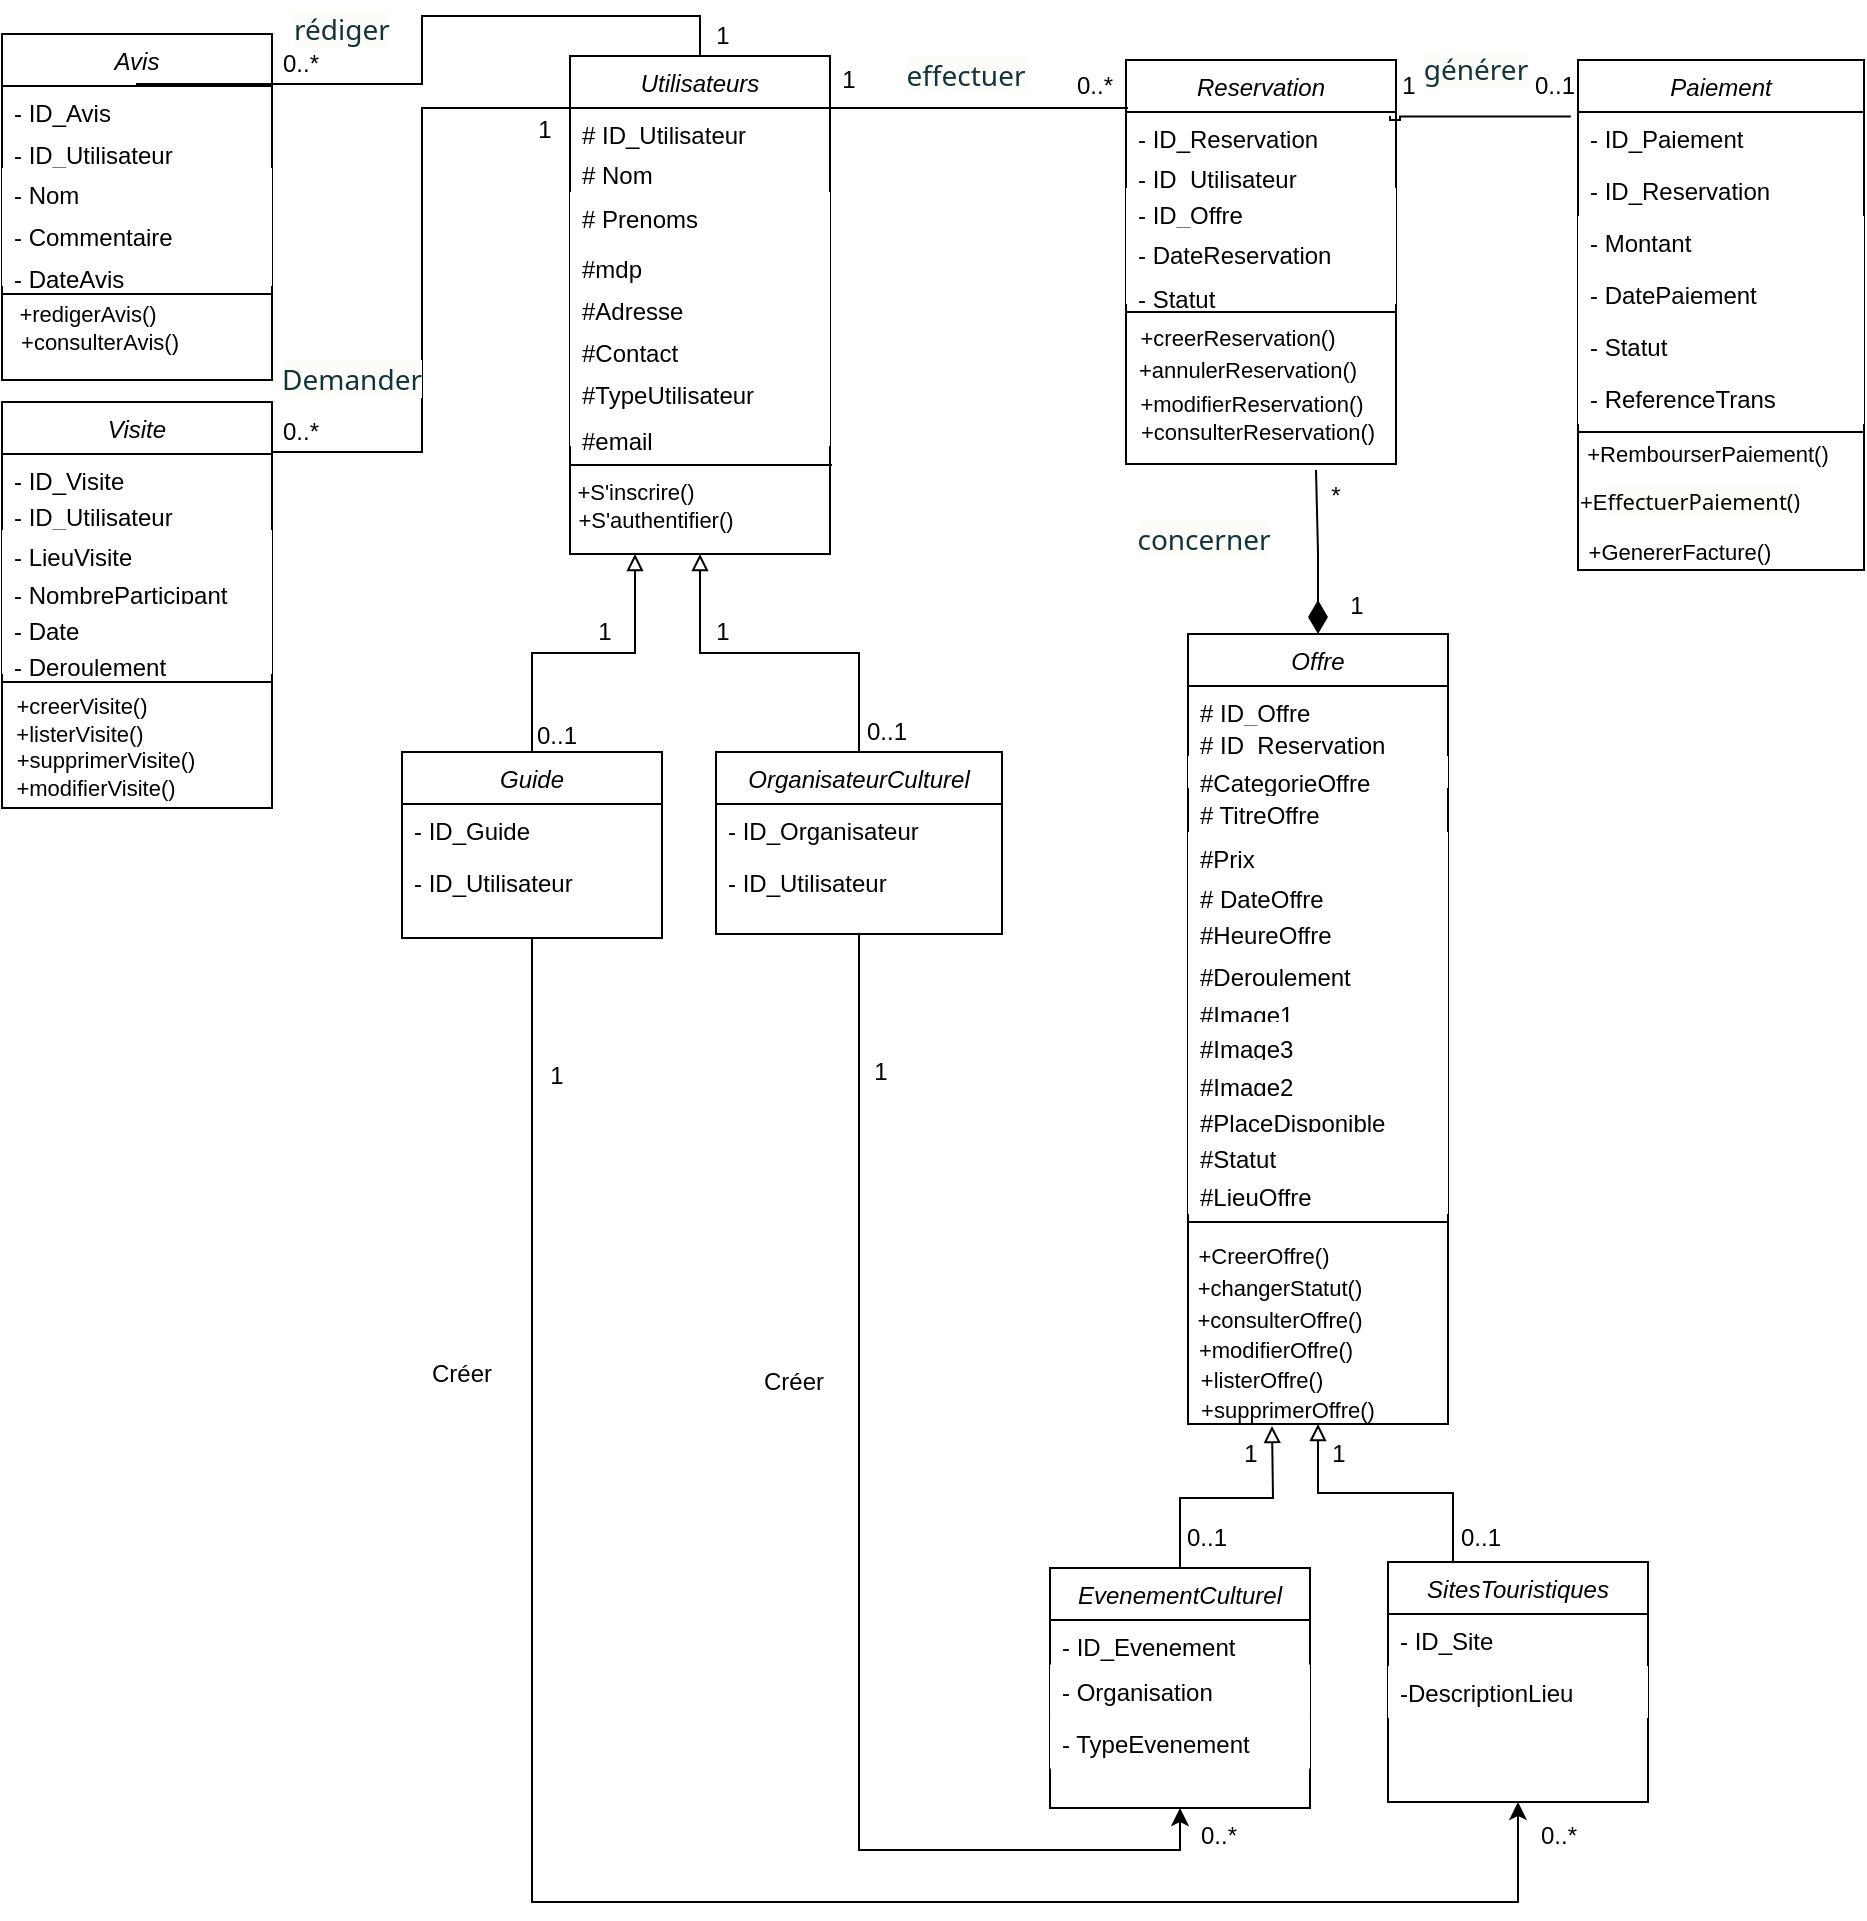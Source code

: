 <mxfile version="26.2.14">
  <diagram id="C5RBs43oDa-KdzZeNtuy" name="Page-1">
    <mxGraphModel dx="1598" dy="958" grid="0" gridSize="10" guides="1" tooltips="1" connect="1" arrows="1" fold="1" page="1" pageScale="1" pageWidth="827" pageHeight="1169" math="0" shadow="0">
      <root>
        <mxCell id="WIyWlLk6GJQsqaUBKTNV-0" />
        <mxCell id="WIyWlLk6GJQsqaUBKTNV-1" parent="WIyWlLk6GJQsqaUBKTNV-0" />
        <mxCell id="zkfFHV4jXpPFQw0GAbJ--0" value="Utilisateurs" style="swimlane;fontStyle=2;align=center;verticalAlign=top;childLayout=stackLayout;horizontal=1;startSize=26;horizontalStack=0;resizeParent=1;resizeLast=0;collapsible=1;marginBottom=0;rounded=0;shadow=0;strokeWidth=1;" parent="WIyWlLk6GJQsqaUBKTNV-1" vertex="1">
          <mxGeometry x="307" y="66" width="130" height="249" as="geometry">
            <mxRectangle x="230" y="140" width="160" height="26" as="alternateBounds" />
          </mxGeometry>
        </mxCell>
        <mxCell id="zkfFHV4jXpPFQw0GAbJ--1" value="# ID_Utilisateur " style="text;align=left;verticalAlign=top;spacingLeft=4;spacingRight=4;overflow=hidden;rotatable=0;points=[[0,0.5],[1,0.5]];portConstraint=eastwest;" parent="zkfFHV4jXpPFQw0GAbJ--0" vertex="1">
          <mxGeometry y="26" width="130" height="20" as="geometry" />
        </mxCell>
        <mxCell id="zkfFHV4jXpPFQw0GAbJ--2" value="# Nom" style="text;align=left;verticalAlign=top;spacingLeft=4;spacingRight=4;overflow=hidden;rotatable=0;points=[[0,0.5],[1,0.5]];portConstraint=eastwest;rounded=0;shadow=0;html=0;" parent="zkfFHV4jXpPFQw0GAbJ--0" vertex="1">
          <mxGeometry y="46" width="130" height="22" as="geometry" />
        </mxCell>
        <mxCell id="zkfFHV4jXpPFQw0GAbJ--3" value="# Prenoms" style="text;align=left;verticalAlign=top;spacingLeft=4;spacingRight=4;overflow=hidden;rotatable=0;points=[[0,0.5],[1,0.5]];portConstraint=eastwest;rounded=0;shadow=0;html=0;fillColor=default;textShadow=0;fontColor=default;" parent="zkfFHV4jXpPFQw0GAbJ--0" vertex="1">
          <mxGeometry y="68" width="130" height="25" as="geometry" />
        </mxCell>
        <mxCell id="nRTBxxkqmZJJOvBfr9Is-0" value="#mdp" style="text;align=left;verticalAlign=top;spacingLeft=4;spacingRight=4;overflow=hidden;rotatable=0;points=[[0,0.5],[1,0.5]];portConstraint=eastwest;rounded=0;shadow=0;html=0;fillColor=default;textShadow=0;fontColor=default;" parent="zkfFHV4jXpPFQw0GAbJ--0" vertex="1">
          <mxGeometry y="93" width="130" height="21" as="geometry" />
        </mxCell>
        <mxCell id="nRTBxxkqmZJJOvBfr9Is-1" value="#Adresse" style="text;align=left;verticalAlign=top;spacingLeft=4;spacingRight=4;overflow=hidden;rotatable=0;points=[[0,0.5],[1,0.5]];portConstraint=eastwest;rounded=0;shadow=0;html=0;fillColor=default;textShadow=0;fontColor=default;" parent="zkfFHV4jXpPFQw0GAbJ--0" vertex="1">
          <mxGeometry y="114" width="130" height="21" as="geometry" />
        </mxCell>
        <mxCell id="nRTBxxkqmZJJOvBfr9Is-2" value="#Contact" style="text;align=left;verticalAlign=top;spacingLeft=4;spacingRight=4;overflow=hidden;rotatable=0;points=[[0,0.5],[1,0.5]];portConstraint=eastwest;rounded=0;shadow=0;html=0;fillColor=default;textShadow=0;fontColor=default;" parent="zkfFHV4jXpPFQw0GAbJ--0" vertex="1">
          <mxGeometry y="135" width="130" height="21" as="geometry" />
        </mxCell>
        <mxCell id="nRTBxxkqmZJJOvBfr9Is-3" value="#TypeUtilisateur" style="text;align=left;verticalAlign=top;spacingLeft=4;spacingRight=4;overflow=hidden;rotatable=0;points=[[0,0.5],[1,0.5]];portConstraint=eastwest;rounded=0;shadow=0;html=0;fillColor=default;textShadow=0;fontColor=default;" parent="zkfFHV4jXpPFQw0GAbJ--0" vertex="1">
          <mxGeometry y="156" width="130" height="23" as="geometry" />
        </mxCell>
        <mxCell id="AMRI1wPp_HxsW5l2V2nm-2" value="#email" style="text;align=left;verticalAlign=top;spacingLeft=4;spacingRight=4;overflow=hidden;rotatable=0;points=[[0,0.5],[1,0.5]];portConstraint=eastwest;rounded=0;shadow=0;html=0;fillColor=default;textShadow=0;fontColor=default;" vertex="1" parent="zkfFHV4jXpPFQw0GAbJ--0">
          <mxGeometry y="179" width="130" height="16" as="geometry" />
        </mxCell>
        <mxCell id="nRTBxxkqmZJJOvBfr9Is-4" value="" style="line;strokeWidth=1;fillColor=none;align=left;verticalAlign=middle;spacingTop=-1;spacingLeft=3;spacingRight=3;rotatable=0;labelPosition=right;points=[];portConstraint=eastwest;strokeColor=inherit;" parent="WIyWlLk6GJQsqaUBKTNV-1" vertex="1">
          <mxGeometry x="307" y="250" width="131" height="41" as="geometry" />
        </mxCell>
        <mxCell id="nRTBxxkqmZJJOvBfr9Is-72" style="edgeStyle=orthogonalEdgeStyle;rounded=0;orthogonalLoop=1;jettySize=auto;html=1;entryX=0.25;entryY=1;entryDx=0;entryDy=0;endArrow=block;endFill=0;strokeWidth=1;" parent="WIyWlLk6GJQsqaUBKTNV-1" source="nRTBxxkqmZJJOvBfr9Is-5" target="zkfFHV4jXpPFQw0GAbJ--0" edge="1">
          <mxGeometry relative="1" as="geometry" />
        </mxCell>
        <mxCell id="nRTBxxkqmZJJOvBfr9Is-113" style="edgeStyle=orthogonalEdgeStyle;rounded=0;orthogonalLoop=1;jettySize=auto;html=1;entryX=0.5;entryY=1;entryDx=0;entryDy=0;" parent="WIyWlLk6GJQsqaUBKTNV-1" source="nRTBxxkqmZJJOvBfr9Is-5" target="nRTBxxkqmZJJOvBfr9Is-33" edge="1">
          <mxGeometry relative="1" as="geometry">
            <Array as="points">
              <mxPoint x="288" y="989" />
              <mxPoint x="781" y="989" />
            </Array>
          </mxGeometry>
        </mxCell>
        <mxCell id="nRTBxxkqmZJJOvBfr9Is-5" value="Guide" style="swimlane;fontStyle=2;align=center;verticalAlign=top;childLayout=stackLayout;horizontal=1;startSize=26;horizontalStack=0;resizeParent=1;resizeLast=0;collapsible=1;marginBottom=0;rounded=0;shadow=0;strokeWidth=1;" parent="WIyWlLk6GJQsqaUBKTNV-1" vertex="1">
          <mxGeometry x="223" y="414" width="130" height="93" as="geometry">
            <mxRectangle x="230" y="140" width="160" height="26" as="alternateBounds" />
          </mxGeometry>
        </mxCell>
        <mxCell id="nRTBxxkqmZJJOvBfr9Is-6" value="- ID_Guide" style="text;align=left;verticalAlign=top;spacingLeft=4;spacingRight=4;overflow=hidden;rotatable=0;points=[[0,0.5],[1,0.5]];portConstraint=eastwest;" parent="nRTBxxkqmZJJOvBfr9Is-5" vertex="1">
          <mxGeometry y="26" width="130" height="26" as="geometry" />
        </mxCell>
        <mxCell id="nRTBxxkqmZJJOvBfr9Is-7" value="- ID_Utilisateur" style="text;align=left;verticalAlign=top;spacingLeft=4;spacingRight=4;overflow=hidden;rotatable=0;points=[[0,0.5],[1,0.5]];portConstraint=eastwest;rounded=0;shadow=0;html=0;" parent="nRTBxxkqmZJJOvBfr9Is-5" vertex="1">
          <mxGeometry y="52" width="130" height="26" as="geometry" />
        </mxCell>
        <mxCell id="nRTBxxkqmZJJOvBfr9Is-73" style="edgeStyle=orthogonalEdgeStyle;rounded=0;orthogonalLoop=1;jettySize=auto;html=1;entryX=0.5;entryY=1;entryDx=0;entryDy=0;endArrow=block;endFill=0;exitX=0.5;exitY=0;exitDx=0;exitDy=0;" parent="WIyWlLk6GJQsqaUBKTNV-1" source="nRTBxxkqmZJJOvBfr9Is-13" target="zkfFHV4jXpPFQw0GAbJ--0" edge="1">
          <mxGeometry relative="1" as="geometry">
            <mxPoint x="461.5" y="414" as="sourcePoint" />
          </mxGeometry>
        </mxCell>
        <mxCell id="nRTBxxkqmZJJOvBfr9Is-115" style="edgeStyle=orthogonalEdgeStyle;rounded=0;orthogonalLoop=1;jettySize=auto;html=1;entryX=0.5;entryY=1;entryDx=0;entryDy=0;" parent="WIyWlLk6GJQsqaUBKTNV-1" source="nRTBxxkqmZJJOvBfr9Is-13" target="nRTBxxkqmZJJOvBfr9Is-18" edge="1">
          <mxGeometry relative="1" as="geometry">
            <Array as="points">
              <mxPoint x="452" y="963" />
              <mxPoint x="612" y="963" />
            </Array>
          </mxGeometry>
        </mxCell>
        <mxCell id="nRTBxxkqmZJJOvBfr9Is-13" value="OrganisateurCulturel" style="swimlane;fontStyle=2;align=center;verticalAlign=top;childLayout=stackLayout;horizontal=1;startSize=26;horizontalStack=0;resizeParent=1;resizeLast=0;collapsible=1;marginBottom=0;rounded=0;shadow=0;strokeWidth=1;" parent="WIyWlLk6GJQsqaUBKTNV-1" vertex="1">
          <mxGeometry x="380" y="414" width="143" height="91" as="geometry">
            <mxRectangle x="230" y="140" width="160" height="26" as="alternateBounds" />
          </mxGeometry>
        </mxCell>
        <mxCell id="nRTBxxkqmZJJOvBfr9Is-14" value="- ID_Organisateur" style="text;align=left;verticalAlign=top;spacingLeft=4;spacingRight=4;overflow=hidden;rotatable=0;points=[[0,0.5],[1,0.5]];portConstraint=eastwest;" parent="nRTBxxkqmZJJOvBfr9Is-13" vertex="1">
          <mxGeometry y="26" width="143" height="26" as="geometry" />
        </mxCell>
        <mxCell id="nRTBxxkqmZJJOvBfr9Is-15" value="- ID_Utilisateur" style="text;align=left;verticalAlign=top;spacingLeft=4;spacingRight=4;overflow=hidden;rotatable=0;points=[[0,0.5],[1,0.5]];portConstraint=eastwest;rounded=0;shadow=0;html=0;" parent="nRTBxxkqmZJJOvBfr9Is-13" vertex="1">
          <mxGeometry y="52" width="143" height="26" as="geometry" />
        </mxCell>
        <mxCell id="nRTBxxkqmZJJOvBfr9Is-48" value="Reservation" style="swimlane;fontStyle=2;align=center;verticalAlign=top;childLayout=stackLayout;horizontal=1;startSize=26;horizontalStack=0;resizeParent=1;resizeLast=0;collapsible=1;marginBottom=0;rounded=0;shadow=0;strokeWidth=1;" parent="WIyWlLk6GJQsqaUBKTNV-1" vertex="1">
          <mxGeometry x="585" y="68" width="135" height="202" as="geometry">
            <mxRectangle x="230" y="140" width="160" height="26" as="alternateBounds" />
          </mxGeometry>
        </mxCell>
        <mxCell id="nRTBxxkqmZJJOvBfr9Is-49" value="- ID_Reservation" style="text;align=left;verticalAlign=top;spacingLeft=4;spacingRight=4;overflow=hidden;rotatable=0;points=[[0,0.5],[1,0.5]];portConstraint=eastwest;" parent="nRTBxxkqmZJJOvBfr9Is-48" vertex="1">
          <mxGeometry y="26" width="135" height="20" as="geometry" />
        </mxCell>
        <mxCell id="nRTBxxkqmZJJOvBfr9Is-50" value="- ID_Utilisateur" style="text;align=left;verticalAlign=top;spacingLeft=4;spacingRight=4;overflow=hidden;rotatable=0;points=[[0,0.5],[1,0.5]];portConstraint=eastwest;rounded=0;shadow=0;html=0;" parent="nRTBxxkqmZJJOvBfr9Is-48" vertex="1">
          <mxGeometry y="46" width="135" height="18" as="geometry" />
        </mxCell>
        <mxCell id="nRTBxxkqmZJJOvBfr9Is-52" value="- ID_Offre" style="text;align=left;verticalAlign=top;spacingLeft=4;spacingRight=4;overflow=hidden;rotatable=0;points=[[0,0.5],[1,0.5]];portConstraint=eastwest;rounded=0;shadow=0;html=0;fillColor=default;textShadow=0;fontColor=default;" parent="nRTBxxkqmZJJOvBfr9Is-48" vertex="1">
          <mxGeometry y="64" width="135" height="20" as="geometry" />
        </mxCell>
        <mxCell id="nRTBxxkqmZJJOvBfr9Is-53" value="- DateReservation" style="text;align=left;verticalAlign=top;spacingLeft=4;spacingRight=4;overflow=hidden;rotatable=0;points=[[0,0.5],[1,0.5]];portConstraint=eastwest;rounded=0;shadow=0;html=0;fillColor=default;textShadow=0;fontColor=default;" parent="nRTBxxkqmZJJOvBfr9Is-48" vertex="1">
          <mxGeometry y="84" width="135" height="22" as="geometry" />
        </mxCell>
        <mxCell id="nRTBxxkqmZJJOvBfr9Is-54" value="- Statut" style="text;align=left;verticalAlign=top;spacingLeft=4;spacingRight=4;overflow=hidden;rotatable=0;points=[[0,0.5],[1,0.5]];portConstraint=eastwest;rounded=0;shadow=0;html=0;fillColor=default;textShadow=0;fontColor=default;" parent="nRTBxxkqmZJJOvBfr9Is-48" vertex="1">
          <mxGeometry y="106" width="135" height="16" as="geometry" />
        </mxCell>
        <mxCell id="AMRI1wPp_HxsW5l2V2nm-21" value="" style="line;strokeWidth=1;fillColor=none;align=left;verticalAlign=middle;spacingTop=-1;spacingLeft=3;spacingRight=3;rotatable=0;labelPosition=right;points=[];portConstraint=eastwest;strokeColor=inherit;" vertex="1" parent="nRTBxxkqmZJJOvBfr9Is-48">
          <mxGeometry y="122" width="135" height="8" as="geometry" />
        </mxCell>
        <mxCell id="nRTBxxkqmZJJOvBfr9Is-55" value="Avis" style="swimlane;fontStyle=2;align=center;verticalAlign=top;childLayout=stackLayout;horizontal=1;startSize=26;horizontalStack=0;resizeParent=1;resizeLast=0;collapsible=1;marginBottom=0;rounded=0;shadow=0;strokeWidth=1;" parent="WIyWlLk6GJQsqaUBKTNV-1" vertex="1">
          <mxGeometry x="23" y="55" width="135" height="173" as="geometry">
            <mxRectangle x="230" y="140" width="160" height="26" as="alternateBounds" />
          </mxGeometry>
        </mxCell>
        <mxCell id="nRTBxxkqmZJJOvBfr9Is-56" value="- ID_Avis" style="text;align=left;verticalAlign=top;spacingLeft=4;spacingRight=4;overflow=hidden;rotatable=0;points=[[0,0.5],[1,0.5]];portConstraint=eastwest;" parent="nRTBxxkqmZJJOvBfr9Is-55" vertex="1">
          <mxGeometry y="26" width="135" height="21" as="geometry" />
        </mxCell>
        <mxCell id="nRTBxxkqmZJJOvBfr9Is-57" value="- ID_Utilisateur" style="text;align=left;verticalAlign=top;spacingLeft=4;spacingRight=4;overflow=hidden;rotatable=0;points=[[0,0.5],[1,0.5]];portConstraint=eastwest;rounded=0;shadow=0;html=0;" parent="nRTBxxkqmZJJOvBfr9Is-55" vertex="1">
          <mxGeometry y="47" width="135" height="20" as="geometry" />
        </mxCell>
        <mxCell id="nRTBxxkqmZJJOvBfr9Is-58" value="- Nom" style="text;align=left;verticalAlign=top;spacingLeft=4;spacingRight=4;overflow=hidden;rotatable=0;points=[[0,0.5],[1,0.5]];portConstraint=eastwest;rounded=0;shadow=0;html=0;fillColor=default;textShadow=0;fontColor=default;" parent="nRTBxxkqmZJJOvBfr9Is-55" vertex="1">
          <mxGeometry y="67" width="135" height="21" as="geometry" />
        </mxCell>
        <mxCell id="nRTBxxkqmZJJOvBfr9Is-59" value="- Commentaire" style="text;align=left;verticalAlign=top;spacingLeft=4;spacingRight=4;overflow=hidden;rotatable=0;points=[[0,0.5],[1,0.5]];portConstraint=eastwest;rounded=0;shadow=0;html=0;fillColor=default;textShadow=0;fontColor=default;" parent="nRTBxxkqmZJJOvBfr9Is-55" vertex="1">
          <mxGeometry y="88" width="135" height="21" as="geometry" />
        </mxCell>
        <mxCell id="nRTBxxkqmZJJOvBfr9Is-60" value="- DateAvis" style="text;align=left;verticalAlign=top;spacingLeft=4;spacingRight=4;overflow=hidden;rotatable=0;points=[[0,0.5],[1,0.5]];portConstraint=eastwest;rounded=0;shadow=0;html=0;fillColor=default;textShadow=0;fontColor=default;" parent="nRTBxxkqmZJJOvBfr9Is-55" vertex="1">
          <mxGeometry y="109" width="135" height="17" as="geometry" />
        </mxCell>
        <mxCell id="AMRI1wPp_HxsW5l2V2nm-27" value="" style="line;strokeWidth=1;fillColor=none;align=left;verticalAlign=middle;spacingTop=-1;spacingLeft=3;spacingRight=3;rotatable=0;labelPosition=right;points=[];portConstraint=eastwest;strokeColor=inherit;" vertex="1" parent="nRTBxxkqmZJJOvBfr9Is-55">
          <mxGeometry y="126" width="135" height="8" as="geometry" />
        </mxCell>
        <mxCell id="nRTBxxkqmZJJOvBfr9Is-62" value="Paiement" style="swimlane;fontStyle=2;align=center;verticalAlign=top;childLayout=stackLayout;horizontal=1;startSize=26;horizontalStack=0;resizeParent=1;resizeLast=0;collapsible=1;marginBottom=0;rounded=0;shadow=0;strokeWidth=1;movable=1;resizable=1;rotatable=1;deletable=1;editable=1;locked=0;connectable=1;" parent="WIyWlLk6GJQsqaUBKTNV-1" vertex="1">
          <mxGeometry x="811" y="68" width="143" height="255" as="geometry">
            <mxRectangle x="230" y="140" width="160" height="26" as="alternateBounds" />
          </mxGeometry>
        </mxCell>
        <mxCell id="nRTBxxkqmZJJOvBfr9Is-63" value="- ID_Paiement" style="text;align=left;verticalAlign=top;spacingLeft=4;spacingRight=4;overflow=hidden;rotatable=0;points=[[0,0.5],[1,0.5]];portConstraint=eastwest;" parent="nRTBxxkqmZJJOvBfr9Is-62" vertex="1">
          <mxGeometry y="26" width="143" height="26" as="geometry" />
        </mxCell>
        <mxCell id="nRTBxxkqmZJJOvBfr9Is-64" value="- ID_Reservation" style="text;align=left;verticalAlign=top;spacingLeft=4;spacingRight=4;overflow=hidden;rotatable=0;points=[[0,0.5],[1,0.5]];portConstraint=eastwest;rounded=0;shadow=0;html=0;" parent="nRTBxxkqmZJJOvBfr9Is-62" vertex="1">
          <mxGeometry y="52" width="143" height="26" as="geometry" />
        </mxCell>
        <mxCell id="nRTBxxkqmZJJOvBfr9Is-65" value="- Montant" style="text;align=left;verticalAlign=top;spacingLeft=4;spacingRight=4;overflow=hidden;rotatable=0;points=[[0,0.5],[1,0.5]];portConstraint=eastwest;rounded=0;shadow=0;html=0;fillColor=default;textShadow=0;fontColor=default;" parent="nRTBxxkqmZJJOvBfr9Is-62" vertex="1">
          <mxGeometry y="78" width="143" height="26" as="geometry" />
        </mxCell>
        <mxCell id="nRTBxxkqmZJJOvBfr9Is-66" value="- DatePaiement" style="text;align=left;verticalAlign=top;spacingLeft=4;spacingRight=4;overflow=hidden;rotatable=0;points=[[0,0.5],[1,0.5]];portConstraint=eastwest;rounded=0;shadow=0;html=0;fillColor=default;textShadow=0;fontColor=default;" parent="nRTBxxkqmZJJOvBfr9Is-62" vertex="1">
          <mxGeometry y="104" width="143" height="26" as="geometry" />
        </mxCell>
        <mxCell id="nRTBxxkqmZJJOvBfr9Is-67" value="- Statut" style="text;align=left;verticalAlign=top;spacingLeft=4;spacingRight=4;overflow=hidden;rotatable=0;points=[[0,0.5],[1,0.5]];portConstraint=eastwest;rounded=0;shadow=0;html=0;fillColor=default;textShadow=0;fontColor=default;" parent="nRTBxxkqmZJJOvBfr9Is-62" vertex="1">
          <mxGeometry y="130" width="143" height="26" as="geometry" />
        </mxCell>
        <mxCell id="nRTBxxkqmZJJOvBfr9Is-68" value="- ReferenceTrans" style="text;align=left;verticalAlign=top;spacingLeft=4;spacingRight=4;overflow=hidden;rotatable=0;points=[[0,0.5],[1,0.5]];portConstraint=eastwest;rounded=0;shadow=0;html=0;fillColor=default;textShadow=0;fontColor=default;" parent="nRTBxxkqmZJJOvBfr9Is-62" vertex="1">
          <mxGeometry y="156" width="143" height="26" as="geometry" />
        </mxCell>
        <mxCell id="AMRI1wPp_HxsW5l2V2nm-9" value="" style="line;strokeWidth=1;fillColor=none;align=left;verticalAlign=middle;spacingTop=-1;spacingLeft=3;spacingRight=3;rotatable=0;labelPosition=right;points=[];portConstraint=eastwest;strokeColor=inherit;" vertex="1" parent="nRTBxxkqmZJJOvBfr9Is-62">
          <mxGeometry y="182" width="143" height="8" as="geometry" />
        </mxCell>
        <mxCell id="nRTBxxkqmZJJOvBfr9Is-92" value="" style="group" parent="WIyWlLk6GJQsqaUBKTNV-1" vertex="1" connectable="0">
          <mxGeometry x="547" y="355" width="303" height="564" as="geometry" />
        </mxCell>
        <mxCell id="nRTBxxkqmZJJOvBfr9Is-89" style="edgeStyle=orthogonalEdgeStyle;rounded=0;orthogonalLoop=1;jettySize=auto;html=1;endArrow=block;endFill=0;" parent="nRTBxxkqmZJJOvBfr9Is-92" source="nRTBxxkqmZJJOvBfr9Is-18" edge="1">
          <mxGeometry relative="1" as="geometry">
            <mxPoint x="111" y="396" as="targetPoint" />
          </mxGeometry>
        </mxCell>
        <mxCell id="nRTBxxkqmZJJOvBfr9Is-18" value="EvenementCulturel" style="swimlane;fontStyle=2;align=center;verticalAlign=top;childLayout=stackLayout;horizontal=1;startSize=26;horizontalStack=0;resizeParent=1;resizeLast=0;collapsible=1;marginBottom=0;rounded=0;shadow=0;strokeWidth=1;" parent="nRTBxxkqmZJJOvBfr9Is-92" vertex="1">
          <mxGeometry y="467" width="130" height="120" as="geometry">
            <mxRectangle x="230" y="140" width="160" height="26" as="alternateBounds" />
          </mxGeometry>
        </mxCell>
        <mxCell id="nRTBxxkqmZJJOvBfr9Is-87" value="- ID_Evenement" style="text;align=left;verticalAlign=top;spacingLeft=4;spacingRight=4;overflow=hidden;rotatable=0;points=[[0,0.5],[1,0.5]];portConstraint=eastwest;" parent="nRTBxxkqmZJJOvBfr9Is-18" vertex="1">
          <mxGeometry y="26" width="130" height="22.286" as="geometry" />
        </mxCell>
        <mxCell id="nRTBxxkqmZJJOvBfr9Is-16" value="- Organisation" style="text;align=left;verticalAlign=top;spacingLeft=4;spacingRight=4;overflow=hidden;rotatable=0;points=[[0,0.5],[1,0.5]];portConstraint=eastwest;rounded=0;shadow=0;html=0;fillColor=default;textShadow=0;fontColor=default;" parent="nRTBxxkqmZJJOvBfr9Is-18" vertex="1">
          <mxGeometry y="48.286" width="130" height="26" as="geometry" />
        </mxCell>
        <mxCell id="nRTBxxkqmZJJOvBfr9Is-136" value="- TypeEvenement" style="text;align=left;verticalAlign=top;spacingLeft=4;spacingRight=4;overflow=hidden;rotatable=0;points=[[0,0.5],[1,0.5]];portConstraint=eastwest;rounded=0;shadow=0;html=0;fillColor=default;textShadow=0;fontColor=default;" parent="nRTBxxkqmZJJOvBfr9Is-18" vertex="1">
          <mxGeometry y="74.286" width="130" height="26" as="geometry" />
        </mxCell>
        <mxCell id="nRTBxxkqmZJJOvBfr9Is-69" value="" style="group" parent="nRTBxxkqmZJJOvBfr9Is-92" vertex="1" connectable="0">
          <mxGeometry x="173" y="452" width="130" height="120" as="geometry" />
        </mxCell>
        <mxCell id="nRTBxxkqmZJJOvBfr9Is-33" value="SitesTouristiques" style="swimlane;fontStyle=2;align=center;verticalAlign=top;childLayout=stackLayout;horizontal=1;startSize=26;horizontalStack=0;resizeParent=1;resizeLast=0;collapsible=1;marginBottom=0;rounded=0;shadow=0;strokeWidth=1;container=0;" parent="nRTBxxkqmZJJOvBfr9Is-69" vertex="1">
          <mxGeometry x="-4" y="12" width="130" height="120" as="geometry">
            <mxRectangle x="230" y="140" width="160" height="26" as="alternateBounds" />
          </mxGeometry>
        </mxCell>
        <mxCell id="nRTBxxkqmZJJOvBfr9Is-19" value="- ID_Site" style="text;align=left;verticalAlign=top;spacingLeft=4;spacingRight=4;overflow=hidden;rotatable=0;points=[[0,0.5],[1,0.5]];portConstraint=eastwest;" parent="nRTBxxkqmZJJOvBfr9Is-33" vertex="1">
          <mxGeometry y="26" width="130" height="26" as="geometry" />
        </mxCell>
        <mxCell id="nRTBxxkqmZJJOvBfr9Is-29" value="-DescriptionLieu" style="text;align=left;verticalAlign=top;spacingLeft=4;spacingRight=4;overflow=hidden;rotatable=0;points=[[0,0.5],[1,0.5]];portConstraint=eastwest;rounded=0;shadow=0;html=0;fillColor=default;textShadow=0;fontColor=default;" parent="nRTBxxkqmZJJOvBfr9Is-33" vertex="1">
          <mxGeometry y="52" width="130" height="26" as="geometry" />
        </mxCell>
        <mxCell id="nRTBxxkqmZJJOvBfr9Is-128" value="0..1" style="text;html=1;align=center;verticalAlign=middle;whiteSpace=wrap;rounded=0;" parent="nRTBxxkqmZJJOvBfr9Is-69" vertex="1">
          <mxGeometry x="33" y="-15" width="19" height="30" as="geometry" />
        </mxCell>
        <mxCell id="nRTBxxkqmZJJOvBfr9Is-75" value="Offre" style="swimlane;fontStyle=2;align=center;verticalAlign=top;childLayout=stackLayout;horizontal=1;startSize=26;horizontalStack=0;resizeParent=1;resizeLast=0;collapsible=1;marginBottom=0;rounded=0;shadow=0;strokeWidth=1;" parent="nRTBxxkqmZJJOvBfr9Is-92" vertex="1">
          <mxGeometry x="69" width="130" height="395" as="geometry">
            <mxRectangle x="230" y="140" width="160" height="26" as="alternateBounds" />
          </mxGeometry>
        </mxCell>
        <mxCell id="nRTBxxkqmZJJOvBfr9Is-76" value="# ID_Offre" style="text;align=left;verticalAlign=top;spacingLeft=4;spacingRight=4;overflow=hidden;rotatable=0;points=[[0,0.5],[1,0.5]];portConstraint=eastwest;" parent="nRTBxxkqmZJJOvBfr9Is-75" vertex="1">
          <mxGeometry y="26" width="130" height="16" as="geometry" />
        </mxCell>
        <mxCell id="nRTBxxkqmZJJOvBfr9Is-134" value="# ID_Reservation" style="text;align=left;verticalAlign=top;spacingLeft=4;spacingRight=4;overflow=hidden;rotatable=0;points=[[0,0.5],[1,0.5]];portConstraint=eastwest;" parent="nRTBxxkqmZJJOvBfr9Is-75" vertex="1">
          <mxGeometry y="42" width="130" height="19" as="geometry" />
        </mxCell>
        <mxCell id="nRTBxxkqmZJJOvBfr9Is-86" value="#CategorieOffre" style="text;align=left;verticalAlign=top;spacingLeft=4;spacingRight=4;overflow=hidden;rotatable=0;points=[[0,0.5],[1,0.5]];portConstraint=eastwest;rounded=0;shadow=0;html=0;fillColor=default;textShadow=0;fontColor=default;" parent="nRTBxxkqmZJJOvBfr9Is-75" vertex="1">
          <mxGeometry y="61" width="130" height="16" as="geometry" />
        </mxCell>
        <mxCell id="nRTBxxkqmZJJOvBfr9Is-77" value="# TitreOffre" style="text;align=left;verticalAlign=top;spacingLeft=4;spacingRight=4;overflow=hidden;rotatable=0;points=[[0,0.5],[1,0.5]];portConstraint=eastwest;rounded=0;shadow=0;html=0;" parent="nRTBxxkqmZJJOvBfr9Is-75" vertex="1">
          <mxGeometry y="77" width="130" height="22" as="geometry" />
        </mxCell>
        <mxCell id="nRTBxxkqmZJJOvBfr9Is-80" value="#Prix" style="text;align=left;verticalAlign=top;spacingLeft=4;spacingRight=4;overflow=hidden;rotatable=0;points=[[0,0.5],[1,0.5]];portConstraint=eastwest;rounded=0;shadow=0;html=0;fillColor=default;textShadow=0;fontColor=default;" parent="nRTBxxkqmZJJOvBfr9Is-75" vertex="1">
          <mxGeometry y="99" width="130" height="20" as="geometry" />
        </mxCell>
        <mxCell id="nRTBxxkqmZJJOvBfr9Is-78" value="# DateOffre" style="text;align=left;verticalAlign=top;spacingLeft=4;spacingRight=4;overflow=hidden;rotatable=0;points=[[0,0.5],[1,0.5]];portConstraint=eastwest;rounded=0;shadow=0;html=0;fillColor=default;textShadow=0;fontColor=default;" parent="nRTBxxkqmZJJOvBfr9Is-75" vertex="1">
          <mxGeometry y="119" width="130" height="18" as="geometry" />
        </mxCell>
        <mxCell id="nRTBxxkqmZJJOvBfr9Is-79" value="#HeureOffre" style="text;align=left;verticalAlign=top;spacingLeft=4;spacingRight=4;overflow=hidden;rotatable=0;points=[[0,0.5],[1,0.5]];portConstraint=eastwest;rounded=0;shadow=0;html=0;fillColor=default;textShadow=0;fontColor=default;" parent="nRTBxxkqmZJJOvBfr9Is-75" vertex="1">
          <mxGeometry y="137" width="130" height="21" as="geometry" />
        </mxCell>
        <mxCell id="nRTBxxkqmZJJOvBfr9Is-81" value="#Deroulement" style="text;align=left;verticalAlign=top;spacingLeft=4;spacingRight=4;overflow=hidden;rotatable=0;points=[[0,0.5],[1,0.5]];portConstraint=eastwest;rounded=0;shadow=0;html=0;fillColor=default;textShadow=0;fontColor=default;" parent="nRTBxxkqmZJJOvBfr9Is-75" vertex="1">
          <mxGeometry y="158" width="130" height="19" as="geometry" />
        </mxCell>
        <mxCell id="nRTBxxkqmZJJOvBfr9Is-83" value="#Image1" style="text;align=left;verticalAlign=top;spacingLeft=4;spacingRight=4;overflow=hidden;rotatable=0;points=[[0,0.5],[1,0.5]];portConstraint=eastwest;rounded=0;shadow=0;html=0;fillColor=default;textShadow=0;fontColor=default;" parent="nRTBxxkqmZJJOvBfr9Is-75" vertex="1">
          <mxGeometry y="177" width="130" height="17" as="geometry" />
        </mxCell>
        <mxCell id="nRTBxxkqmZJJOvBfr9Is-85" value="#Image3" style="text;align=left;verticalAlign=top;spacingLeft=4;spacingRight=4;overflow=hidden;rotatable=0;points=[[0,0.5],[1,0.5]];portConstraint=eastwest;rounded=0;shadow=0;html=0;fillColor=default;textShadow=0;fontColor=default;" parent="nRTBxxkqmZJJOvBfr9Is-75" vertex="1">
          <mxGeometry y="194" width="130" height="19" as="geometry" />
        </mxCell>
        <mxCell id="nRTBxxkqmZJJOvBfr9Is-84" value="#Image2" style="text;align=left;verticalAlign=top;spacingLeft=4;spacingRight=4;overflow=hidden;rotatable=0;points=[[0,0.5],[1,0.5]];portConstraint=eastwest;rounded=0;shadow=0;html=0;fillColor=default;textShadow=0;fontColor=default;" parent="nRTBxxkqmZJJOvBfr9Is-75" vertex="1">
          <mxGeometry y="213" width="130" height="18" as="geometry" />
        </mxCell>
        <mxCell id="nRTBxxkqmZJJOvBfr9Is-31" value="#PlaceDisponible" style="text;align=left;verticalAlign=top;spacingLeft=4;spacingRight=4;overflow=hidden;rotatable=0;points=[[0,0.5],[1,0.5]];portConstraint=eastwest;rounded=0;shadow=0;html=0;fillColor=default;textShadow=0;fontColor=default;" parent="nRTBxxkqmZJJOvBfr9Is-75" vertex="1">
          <mxGeometry y="231" width="130" height="18" as="geometry" />
        </mxCell>
        <mxCell id="nRTBxxkqmZJJOvBfr9Is-32" value="#Statut" style="text;align=left;verticalAlign=top;spacingLeft=4;spacingRight=4;overflow=hidden;rotatable=0;points=[[0,0.5],[1,0.5]];portConstraint=eastwest;rounded=0;shadow=0;html=0;fillColor=default;textShadow=0;fontColor=default;" parent="nRTBxxkqmZJJOvBfr9Is-75" vertex="1">
          <mxGeometry y="249" width="130" height="19" as="geometry" />
        </mxCell>
        <mxCell id="nRTBxxkqmZJJOvBfr9Is-137" value="#LieuOffre" style="text;align=left;verticalAlign=top;spacingLeft=4;spacingRight=4;overflow=hidden;rotatable=0;points=[[0,0.5],[1,0.5]];portConstraint=eastwest;rounded=0;shadow=0;html=0;fillColor=default;textShadow=0;fontColor=default;" parent="nRTBxxkqmZJJOvBfr9Is-75" vertex="1">
          <mxGeometry y="268" width="130" height="22" as="geometry" />
        </mxCell>
        <mxCell id="AMRI1wPp_HxsW5l2V2nm-14" value="" style="line;strokeWidth=1;fillColor=none;align=left;verticalAlign=middle;spacingTop=-1;spacingLeft=3;spacingRight=3;rotatable=0;labelPosition=right;points=[];portConstraint=eastwest;strokeColor=inherit;" vertex="1" parent="nRTBxxkqmZJJOvBfr9Is-75">
          <mxGeometry y="290" width="130" height="8" as="geometry" />
        </mxCell>
        <mxCell id="nRTBxxkqmZJJOvBfr9Is-90" style="edgeStyle=orthogonalEdgeStyle;rounded=0;orthogonalLoop=1;jettySize=auto;html=1;exitX=0.25;exitY=0;exitDx=0;exitDy=0;endArrow=block;endFill=0;entryX=0.5;entryY=1;entryDx=0;entryDy=0;" parent="nRTBxxkqmZJJOvBfr9Is-92" source="nRTBxxkqmZJJOvBfr9Is-33" target="nRTBxxkqmZJJOvBfr9Is-75" edge="1">
          <mxGeometry relative="1" as="geometry">
            <mxPoint x="140.29" y="418.599" as="targetPoint" />
          </mxGeometry>
        </mxCell>
        <mxCell id="nRTBxxkqmZJJOvBfr9Is-127" value="0..1" style="text;html=1;align=center;verticalAlign=middle;whiteSpace=wrap;rounded=0;" parent="nRTBxxkqmZJJOvBfr9Is-92" vertex="1">
          <mxGeometry x="69" y="437" width="19" height="30" as="geometry" />
        </mxCell>
        <mxCell id="nRTBxxkqmZJJOvBfr9Is-129" value="1" style="text;html=1;align=center;verticalAlign=middle;whiteSpace=wrap;rounded=0;" parent="nRTBxxkqmZJJOvBfr9Is-92" vertex="1">
          <mxGeometry x="91" y="395" width="19" height="30" as="geometry" />
        </mxCell>
        <mxCell id="nRTBxxkqmZJJOvBfr9Is-130" value="1" style="text;html=1;align=center;verticalAlign=middle;whiteSpace=wrap;rounded=0;" parent="nRTBxxkqmZJJOvBfr9Is-92" vertex="1">
          <mxGeometry x="135" y="395" width="19" height="30" as="geometry" />
        </mxCell>
        <mxCell id="nRTBxxkqmZJJOvBfr9Is-94" value="" style="line;strokeWidth=1;fillColor=none;align=left;verticalAlign=middle;spacingTop=-1;spacingLeft=3;spacingRight=3;rotatable=0;labelPosition=right;points=[];portConstraint=eastwest;strokeColor=inherit;" parent="WIyWlLk6GJQsqaUBKTNV-1" vertex="1">
          <mxGeometry x="368" y="88" width="218" height="8" as="geometry" />
        </mxCell>
        <mxCell id="nRTBxxkqmZJJOvBfr9Is-103" value="1" style="text;html=1;align=center;verticalAlign=middle;whiteSpace=wrap;rounded=0;" parent="WIyWlLk6GJQsqaUBKTNV-1" vertex="1">
          <mxGeometry x="374" y="41" width="19" height="30" as="geometry" />
        </mxCell>
        <mxCell id="nRTBxxkqmZJJOvBfr9Is-104" value="0..*" style="text;html=1;align=center;verticalAlign=middle;whiteSpace=wrap;rounded=0;" parent="WIyWlLk6GJQsqaUBKTNV-1" vertex="1">
          <mxGeometry x="163" y="55" width="19" height="30" as="geometry" />
        </mxCell>
        <mxCell id="nRTBxxkqmZJJOvBfr9Is-105" value="1" style="text;html=1;align=center;verticalAlign=middle;whiteSpace=wrap;rounded=0;" parent="WIyWlLk6GJQsqaUBKTNV-1" vertex="1">
          <mxGeometry x="437" y="63" width="19" height="30" as="geometry" />
        </mxCell>
        <mxCell id="nRTBxxkqmZJJOvBfr9Is-106" value="0..*" style="text;html=1;align=center;verticalAlign=middle;whiteSpace=wrap;rounded=0;" parent="WIyWlLk6GJQsqaUBKTNV-1" vertex="1">
          <mxGeometry x="560" y="66" width="19" height="30" as="geometry" />
        </mxCell>
        <mxCell id="nRTBxxkqmZJJOvBfr9Is-107" value="1" style="text;html=1;align=center;verticalAlign=middle;whiteSpace=wrap;rounded=0;" parent="WIyWlLk6GJQsqaUBKTNV-1" vertex="1">
          <mxGeometry x="717" y="66" width="19" height="30" as="geometry" />
        </mxCell>
        <mxCell id="nRTBxxkqmZJJOvBfr9Is-110" value="0..1" style="text;html=1;align=center;verticalAlign=middle;whiteSpace=wrap;rounded=0;" parent="WIyWlLk6GJQsqaUBKTNV-1" vertex="1">
          <mxGeometry x="790" y="66" width="19" height="30" as="geometry" />
        </mxCell>
        <mxCell id="nRTBxxkqmZJJOvBfr9Is-112" value="&lt;span style=&quot;color: oklch(0.304 0.04 213.681); font-family: fkGroteskNeue, &amp;quot;fkGroteskNeue Fallback&amp;quot;, ui-sans-serif, system-ui, -apple-system, BlinkMacSystemFont, &amp;quot;Segoe UI&amp;quot;, Roboto, &amp;quot;Helvetica Neue&amp;quot;, Arial, &amp;quot;Noto Sans&amp;quot;, sans-serif, &amp;quot;Apple Color Emoji&amp;quot;, &amp;quot;Segoe UI Emoji&amp;quot;, &amp;quot;Segoe UI Symbol&amp;quot;, &amp;quot;Noto Color Emoji&amp;quot;; font-size: 14px; text-align: start; background-color: oklch(0.99 0.004 106.471);&quot;&gt;rédiger&lt;/span&gt;" style="text;html=1;align=center;verticalAlign=middle;whiteSpace=wrap;rounded=0;" parent="WIyWlLk6GJQsqaUBKTNV-1" vertex="1">
          <mxGeometry x="163" y="38" width="60" height="30" as="geometry" />
        </mxCell>
        <mxCell id="nRTBxxkqmZJJOvBfr9Is-116" value="0..*" style="text;html=1;align=center;verticalAlign=middle;whiteSpace=wrap;rounded=0;" parent="WIyWlLk6GJQsqaUBKTNV-1" vertex="1">
          <mxGeometry x="622" y="941" width="19" height="30" as="geometry" />
        </mxCell>
        <mxCell id="nRTBxxkqmZJJOvBfr9Is-117" value="1" style="text;html=1;align=center;verticalAlign=middle;whiteSpace=wrap;rounded=0;" parent="WIyWlLk6GJQsqaUBKTNV-1" vertex="1">
          <mxGeometry x="291" y="561" width="19" height="30" as="geometry" />
        </mxCell>
        <mxCell id="nRTBxxkqmZJJOvBfr9Is-118" value="0..*" style="text;html=1;align=center;verticalAlign=middle;whiteSpace=wrap;rounded=0;" parent="WIyWlLk6GJQsqaUBKTNV-1" vertex="1">
          <mxGeometry x="792" y="941" width="19" height="30" as="geometry" />
        </mxCell>
        <mxCell id="nRTBxxkqmZJJOvBfr9Is-119" value="1" style="text;html=1;align=center;verticalAlign=middle;whiteSpace=wrap;rounded=0;" parent="WIyWlLk6GJQsqaUBKTNV-1" vertex="1">
          <mxGeometry x="453" y="559" width="19" height="30" as="geometry" />
        </mxCell>
        <mxCell id="nRTBxxkqmZJJOvBfr9Is-120" value="Créer" style="text;html=1;align=center;verticalAlign=middle;whiteSpace=wrap;rounded=0;" parent="WIyWlLk6GJQsqaUBKTNV-1" vertex="1">
          <mxGeometry x="223" y="710" width="60" height="30" as="geometry" />
        </mxCell>
        <mxCell id="nRTBxxkqmZJJOvBfr9Is-121" value="Créer" style="text;html=1;align=center;verticalAlign=middle;whiteSpace=wrap;rounded=0;" parent="WIyWlLk6GJQsqaUBKTNV-1" vertex="1">
          <mxGeometry x="389" y="718" width="60" height="22" as="geometry" />
        </mxCell>
        <mxCell id="nRTBxxkqmZJJOvBfr9Is-123" value="0..1" style="text;html=1;align=center;verticalAlign=middle;whiteSpace=wrap;rounded=0;" parent="WIyWlLk6GJQsqaUBKTNV-1" vertex="1">
          <mxGeometry x="291" y="391" width="19" height="30" as="geometry" />
        </mxCell>
        <mxCell id="nRTBxxkqmZJJOvBfr9Is-124" value="0..1" style="text;html=1;align=center;verticalAlign=middle;whiteSpace=wrap;rounded=0;" parent="WIyWlLk6GJQsqaUBKTNV-1" vertex="1">
          <mxGeometry x="456" y="389" width="19" height="30" as="geometry" />
        </mxCell>
        <mxCell id="nRTBxxkqmZJJOvBfr9Is-125" value="1" style="text;html=1;align=center;verticalAlign=middle;whiteSpace=wrap;rounded=0;" parent="WIyWlLk6GJQsqaUBKTNV-1" vertex="1">
          <mxGeometry x="315" y="339" width="19" height="30" as="geometry" />
        </mxCell>
        <mxCell id="nRTBxxkqmZJJOvBfr9Is-126" value="1" style="text;html=1;align=center;verticalAlign=middle;whiteSpace=wrap;rounded=0;" parent="WIyWlLk6GJQsqaUBKTNV-1" vertex="1">
          <mxGeometry x="374" y="339" width="19" height="30" as="geometry" />
        </mxCell>
        <mxCell id="nRTBxxkqmZJJOvBfr9Is-131" value="&lt;span style=&quot;color: oklch(0.304 0.04 213.681); font-family: fkGroteskNeue, &amp;quot;fkGroteskNeue Fallback&amp;quot;, ui-sans-serif, system-ui, -apple-system, BlinkMacSystemFont, &amp;quot;Segoe UI&amp;quot;, Roboto, &amp;quot;Helvetica Neue&amp;quot;, Arial, &amp;quot;Noto Sans&amp;quot;, sans-serif, &amp;quot;Apple Color Emoji&amp;quot;, &amp;quot;Segoe UI Emoji&amp;quot;, &amp;quot;Segoe UI Symbol&amp;quot;, &amp;quot;Noto Color Emoji&amp;quot;; font-size: 14px; text-align: start; background-color: oklch(0.99 0.004 106.471);&quot;&gt;effectuer&lt;/span&gt;" style="text;html=1;align=center;verticalAlign=middle;whiteSpace=wrap;rounded=0;" parent="WIyWlLk6GJQsqaUBKTNV-1" vertex="1">
          <mxGeometry x="475" y="61" width="60" height="30" as="geometry" />
        </mxCell>
        <mxCell id="nRTBxxkqmZJJOvBfr9Is-132" value="&lt;span style=&quot;color: oklch(0.304 0.04 213.681); font-family: fkGroteskNeue, &amp;quot;fkGroteskNeue Fallback&amp;quot;, ui-sans-serif, system-ui, -apple-system, BlinkMacSystemFont, &amp;quot;Segoe UI&amp;quot;, Roboto, &amp;quot;Helvetica Neue&amp;quot;, Arial, &amp;quot;Noto Sans&amp;quot;, sans-serif, &amp;quot;Apple Color Emoji&amp;quot;, &amp;quot;Segoe UI Emoji&amp;quot;, &amp;quot;Segoe UI Symbol&amp;quot;, &amp;quot;Noto Color Emoji&amp;quot;; font-size: 14px; text-align: start; background-color: oklch(0.99 0.004 106.471);&quot;&gt;générer&lt;/span&gt;" style="text;html=1;align=center;verticalAlign=middle;whiteSpace=wrap;rounded=0;" parent="WIyWlLk6GJQsqaUBKTNV-1" vertex="1">
          <mxGeometry x="730" y="58" width="60" height="30" as="geometry" />
        </mxCell>
        <mxCell id="nRTBxxkqmZJJOvBfr9Is-133" value="&lt;span style=&quot;color: oklch(0.304 0.04 213.681); font-family: fkGroteskNeue, &amp;quot;fkGroteskNeue Fallback&amp;quot;, ui-sans-serif, system-ui, -apple-system, BlinkMacSystemFont, &amp;quot;Segoe UI&amp;quot;, Roboto, &amp;quot;Helvetica Neue&amp;quot;, Arial, &amp;quot;Noto Sans&amp;quot;, sans-serif, &amp;quot;Apple Color Emoji&amp;quot;, &amp;quot;Segoe UI Emoji&amp;quot;, &amp;quot;Segoe UI Symbol&amp;quot;, &amp;quot;Noto Color Emoji&amp;quot;; font-size: 14px; text-align: start; background-color: oklch(0.99 0.004 106.471);&quot;&gt;concerner&lt;/span&gt;" style="text;html=1;align=center;verticalAlign=middle;whiteSpace=wrap;rounded=0;" parent="WIyWlLk6GJQsqaUBKTNV-1" vertex="1">
          <mxGeometry x="594" y="293" width="60" height="30" as="geometry" />
        </mxCell>
        <mxCell id="nRTBxxkqmZJJOvBfr9Is-138" value="Visite" style="swimlane;fontStyle=2;align=center;verticalAlign=top;childLayout=stackLayout;horizontal=1;startSize=26;horizontalStack=0;resizeParent=1;resizeLast=0;collapsible=1;marginBottom=0;rounded=0;shadow=0;strokeWidth=1;" parent="WIyWlLk6GJQsqaUBKTNV-1" vertex="1">
          <mxGeometry x="23" y="239" width="135" height="203" as="geometry">
            <mxRectangle x="230" y="140" width="160" height="26" as="alternateBounds" />
          </mxGeometry>
        </mxCell>
        <mxCell id="nRTBxxkqmZJJOvBfr9Is-139" value="- ID_Visite" style="text;align=left;verticalAlign=top;spacingLeft=4;spacingRight=4;overflow=hidden;rotatable=0;points=[[0,0.5],[1,0.5]];portConstraint=eastwest;" parent="nRTBxxkqmZJJOvBfr9Is-138" vertex="1">
          <mxGeometry y="26" width="135" height="18" as="geometry" />
        </mxCell>
        <mxCell id="nRTBxxkqmZJJOvBfr9Is-140" value="- ID_Utilisateur" style="text;align=left;verticalAlign=top;spacingLeft=4;spacingRight=4;overflow=hidden;rotatable=0;points=[[0,0.5],[1,0.5]];portConstraint=eastwest;rounded=0;shadow=0;html=0;" parent="nRTBxxkqmZJJOvBfr9Is-138" vertex="1">
          <mxGeometry y="44" width="135" height="20" as="geometry" />
        </mxCell>
        <mxCell id="nRTBxxkqmZJJOvBfr9Is-145" value="- LieuVisite" style="text;align=left;verticalAlign=top;spacingLeft=4;spacingRight=4;overflow=hidden;rotatable=0;points=[[0,0.5],[1,0.5]];portConstraint=eastwest;rounded=0;shadow=0;html=0;fillColor=default;textShadow=0;fontColor=default;" parent="nRTBxxkqmZJJOvBfr9Is-138" vertex="1">
          <mxGeometry y="64" width="135" height="19" as="geometry" />
        </mxCell>
        <mxCell id="nRTBxxkqmZJJOvBfr9Is-146" value="- NombreParticipant" style="text;align=left;verticalAlign=top;spacingLeft=4;spacingRight=4;overflow=hidden;rotatable=0;points=[[0,0.5],[1,0.5]];portConstraint=eastwest;rounded=0;shadow=0;html=0;fillColor=default;textShadow=0;fontColor=default;" parent="nRTBxxkqmZJJOvBfr9Is-138" vertex="1">
          <mxGeometry y="83" width="135" height="18" as="geometry" />
        </mxCell>
        <mxCell id="nRTBxxkqmZJJOvBfr9Is-147" value="- Date" style="text;align=left;verticalAlign=top;spacingLeft=4;spacingRight=4;overflow=hidden;rotatable=0;points=[[0,0.5],[1,0.5]];portConstraint=eastwest;rounded=0;shadow=0;html=0;fillColor=default;textShadow=0;fontColor=default;" parent="nRTBxxkqmZJJOvBfr9Is-138" vertex="1">
          <mxGeometry y="101" width="135" height="18" as="geometry" />
        </mxCell>
        <mxCell id="nRTBxxkqmZJJOvBfr9Is-148" value="- Deroulement" style="text;align=left;verticalAlign=top;spacingLeft=4;spacingRight=4;overflow=hidden;rotatable=0;points=[[0,0.5],[1,0.5]];portConstraint=eastwest;rounded=0;shadow=0;html=0;fillColor=default;textShadow=0;fontColor=default;" parent="nRTBxxkqmZJJOvBfr9Is-138" vertex="1">
          <mxGeometry y="119" width="135" height="17" as="geometry" />
        </mxCell>
        <mxCell id="AMRI1wPp_HxsW5l2V2nm-30" value="" style="line;strokeWidth=1;fillColor=none;align=left;verticalAlign=middle;spacingTop=-1;spacingLeft=3;spacingRight=3;rotatable=0;labelPosition=right;points=[];portConstraint=eastwest;strokeColor=inherit;" vertex="1" parent="nRTBxxkqmZJJOvBfr9Is-138">
          <mxGeometry y="136" width="135" height="8" as="geometry" />
        </mxCell>
        <mxCell id="nRTBxxkqmZJJOvBfr9Is-144" style="edgeStyle=orthogonalEdgeStyle;rounded=0;orthogonalLoop=1;jettySize=auto;html=1;exitX=1;exitY=0.5;exitDx=0;exitDy=0;entryX=0;entryY=0.5;entryDx=0;entryDy=0;endArrow=none;startFill=0;" parent="WIyWlLk6GJQsqaUBKTNV-1" source="nRTBxxkqmZJJOvBfr9Is-139" target="zkfFHV4jXpPFQw0GAbJ--1" edge="1">
          <mxGeometry relative="1" as="geometry">
            <Array as="points">
              <mxPoint x="158" y="264" />
              <mxPoint x="233" y="264" />
              <mxPoint x="233" y="92" />
              <mxPoint x="307" y="92" />
            </Array>
          </mxGeometry>
        </mxCell>
        <mxCell id="nRTBxxkqmZJJOvBfr9Is-150" value="&lt;span style=&quot;color: oklch(0.304 0.04 213.681); font-family: fkGroteskNeue, &amp;quot;fkGroteskNeue Fallback&amp;quot;, ui-sans-serif, system-ui, -apple-system, BlinkMacSystemFont, &amp;quot;Segoe UI&amp;quot;, Roboto, &amp;quot;Helvetica Neue&amp;quot;, Arial, &amp;quot;Noto Sans&amp;quot;, sans-serif, &amp;quot;Apple Color Emoji&amp;quot;, &amp;quot;Segoe UI Emoji&amp;quot;, &amp;quot;Segoe UI Symbol&amp;quot;, &amp;quot;Noto Color Emoji&amp;quot;; font-size: 14px; text-align: start; background-color: oklch(0.99 0.004 106.471);&quot;&gt;Demander&lt;/span&gt;" style="text;html=1;align=center;verticalAlign=middle;whiteSpace=wrap;rounded=0;" parent="WIyWlLk6GJQsqaUBKTNV-1" vertex="1">
          <mxGeometry x="168" y="213" width="60" height="30" as="geometry" />
        </mxCell>
        <mxCell id="nRTBxxkqmZJJOvBfr9Is-151" style="edgeStyle=orthogonalEdgeStyle;rounded=0;orthogonalLoop=1;jettySize=auto;html=1;entryX=0.5;entryY=0;entryDx=0;entryDy=0;endArrow=none;startFill=0;" parent="WIyWlLk6GJQsqaUBKTNV-1" source="nRTBxxkqmZJJOvBfr9Is-56" target="zkfFHV4jXpPFQw0GAbJ--0" edge="1">
          <mxGeometry relative="1" as="geometry">
            <Array as="points">
              <mxPoint x="91" y="80" />
              <mxPoint x="233" y="80" />
              <mxPoint x="233" y="46" />
              <mxPoint x="372" y="46" />
            </Array>
          </mxGeometry>
        </mxCell>
        <mxCell id="nRTBxxkqmZJJOvBfr9Is-152" value="0..*" style="text;html=1;align=center;verticalAlign=middle;whiteSpace=wrap;rounded=0;" parent="WIyWlLk6GJQsqaUBKTNV-1" vertex="1">
          <mxGeometry x="163" y="239" width="19" height="30" as="geometry" />
        </mxCell>
        <mxCell id="nRTBxxkqmZJJOvBfr9Is-153" value="1" style="text;html=1;align=center;verticalAlign=middle;whiteSpace=wrap;rounded=0;" parent="WIyWlLk6GJQsqaUBKTNV-1" vertex="1">
          <mxGeometry x="285" y="88" width="19" height="30" as="geometry" />
        </mxCell>
        <mxCell id="AMRI1wPp_HxsW5l2V2nm-7" value="&lt;font style=&quot;font-size: 11px;&quot;&gt;+S&#39;inscrire()&lt;/font&gt;" style="text;html=1;align=center;verticalAlign=middle;whiteSpace=wrap;rounded=0;" vertex="1" parent="WIyWlLk6GJQsqaUBKTNV-1">
          <mxGeometry x="310" y="276" width="60" height="15" as="geometry" />
        </mxCell>
        <mxCell id="AMRI1wPp_HxsW5l2V2nm-8" value="&lt;font style=&quot;font-size: 11px;&quot;&gt;+S&#39;authentifier()&lt;/font&gt;" style="text;html=1;align=center;verticalAlign=middle;whiteSpace=wrap;rounded=0;" vertex="1" parent="WIyWlLk6GJQsqaUBKTNV-1">
          <mxGeometry x="320" y="290" width="60" height="15" as="geometry" />
        </mxCell>
        <mxCell id="AMRI1wPp_HxsW5l2V2nm-10" value="&lt;font style=&quot;font-size: 11px; color: rgb(0, 0, 0);&quot;&gt;+E&lt;span style=&quot;font-family: fkGroteskNeue, &amp;quot;fkGroteskNeue Fallback&amp;quot;, ui-sans-serif, system-ui, -apple-system, BlinkMacSystemFont, &amp;quot;Segoe UI&amp;quot;, Roboto, &amp;quot;Helvetica Neue&amp;quot;, Arial, &amp;quot;Noto Sans&amp;quot;, sans-serif, &amp;quot;Apple Color Emoji&amp;quot;, &amp;quot;Segoe UI Emoji&amp;quot;, &amp;quot;Segoe UI Symbol&amp;quot;, &amp;quot;Noto Color Emoji&amp;quot;; text-align: left; background-color: oklch(0.99 0.004 106.471);&quot;&gt;ffectuerPaiement()&lt;/span&gt;&lt;/font&gt;" style="text;html=1;align=center;verticalAlign=middle;whiteSpace=wrap;rounded=0;" vertex="1" parent="WIyWlLk6GJQsqaUBKTNV-1">
          <mxGeometry x="837" y="281" width="60" height="15" as="geometry" />
        </mxCell>
        <mxCell id="AMRI1wPp_HxsW5l2V2nm-11" value="&lt;font style=&quot;font-size: 11px;&quot;&gt;+RembourserPaiement()&lt;/font&gt;&lt;span style=&quot;color: rgba(0, 0, 0, 0); font-family: monospace; font-size: 0px; text-align: start; text-wrap-mode: nowrap;&quot;&gt;%3CmxGraphModel%3E%3Croot%3E%3CmxCell%20id%3D%220%22%2F%3E%3CmxCell%20id%3D%221%22%20parent%3D%220%22%2F%3E%3CmxCell%20id%3D%222%22%20value%3D%22%26lt%3Bfont%20style%3D%26quot%3Bfont-size%3A%2011px%3B%26quot%3B%26gt%3B%2Be%26lt%3Bspan%20style%3D%26quot%3Bcolor%3A%20oklch(0.304%200.04%20213.681)%3B%20font-family%3A%20fkGroteskNeue%2C%20%26amp%3Bquot%3BfkGroteskNeue%20Fallback%26amp%3Bquot%3B%2C%20ui-sans-serif%2C%20system-ui%2C%20-apple-system%2C%20BlinkMacSystemFont%2C%20%26amp%3Bquot%3BSegoe%20UI%26amp%3Bquot%3B%2C%20Roboto%2C%20%26amp%3Bquot%3BHelvetica%20Neue%26amp%3Bquot%3B%2C%20Arial%2C%20%26amp%3Bquot%3BNoto%20Sans%26amp%3Bquot%3B%2C%20sans-serif%2C%20%26amp%3Bquot%3BApple%20Color%20Emoji%26amp%3Bquot%3B%2C%20%26amp%3Bquot%3BSegoe%20UI%20Emoji%26amp%3Bquot%3B%2C%20%26amp%3Bquot%3BSegoe%20UI%20Symbol%26amp%3Bquot%3B%2C%20%26amp%3Bquot%3BNoto%20Color%20Emoji%26amp%3Bquot%3B%3B%20text-align%3A%20left%3B%20background-color%3A%20oklch(0.99%200.004%20106.471)%3B%26quot%3B%26gt%3BffectuerPaiement()%26lt%3B%2Fspan%26gt%3B%26lt%3B%2Ffont%26gt%3B%22%20style%3D%22text%3Bhtml%3D1%3Balign%3Dcenter%3BverticalAlign%3Dmiddle%3BwhiteSpace%3Dwrap%3Brounded%3D0%3B%22%20vertex%3D%221%22%20parent%3D%221%22%3E%3CmxGeometry%20x%3D%22621%22%20y%3D%22568%22%20width%3D%2260%22%20height%3D%2215%22%20as%3D%22geometry%22%2F%3E%3C%2FmxCell%3E%3C%2Froot%3E%3C%2FmxGraphModel%3E&lt;/span&gt;&lt;span style=&quot;color: rgba(0, 0, 0, 0); font-family: monospace; font-size: 0px; text-align: start; text-wrap-mode: nowrap;&quot;&gt;%3CmxGraphModel%3E%3Croot%3E%3CmxCell%20id%3D%220%22%2F%3E%3CmxCell%20id%3D%221%22%20parent%3D%220%22%2F%3E%3CmxCell%20id%3D%222%22%20value%3D%22%26lt%3Bfont%20style%3D%26quot%3Bfont-size%3A%2011px%3B%26quot%3B%26gt%3B%2Be%26lt%3Bspan%20style%3D%26quot%3Bcolor%3A%20oklch(0.304%200.04%20213.681)%3B%20font-family%3A%20fkGroteskNeue%2C%20%26amp%3Bquot%3BfkGroteskNeue%20Fallback%26amp%3Bquot%3B%2C%20ui-sans-serif%2C%20system-ui%2C%20-apple-system%2C%20BlinkMacSystemFont%2C%20%26amp%3Bquot%3BSegoe%20UI%26amp%3Bquot%3B%2C%20Roboto%2C%20%26amp%3Bquot%3BHelvetica%20Neue%26amp%3Bquot%3B%2C%20Arial%2C%20%26amp%3Bquot%3BNoto%20Sans%26amp%3Bquot%3B%2C%20sans-serif%2C%20%26amp%3Bquot%3BApple%20Color%20Emoji%26amp%3Bquot%3B%2C%20%26amp%3Bquot%3BSegoe%20UI%20Emoji%26amp%3Bquot%3B%2C%20%26amp%3Bquot%3BSegoe%20UI%20Symbol%26amp%3Bquot%3B%2C%20%26amp%3Bquot%3BNoto%20Color%20Emoji%26amp%3Bquot%3B%3B%20text-align%3A%20left%3B%20background-color%3A%20oklch(0.99%200.004%20106.471)%3B%26quot%3B%26gt%3BffectuerPaiement()%26lt%3B%2Fspan%26gt%3B%26lt%3B%2Ffont%26gt%3B%22%20style%3D%22text%3Bhtml%3D1%3Balign%3Dcenter%3BverticalAlign%3Dmiddle%3BwhiteSpace%3Dwrap%3Brounded%3D0%3B%22%20vertex%3D%221%22%20parent%3D%221%22%3E%3CmxGeometry%20x%3D%22621%22%20y%3D%22568%22%20width%3D%2260%22%20height%3D%2215%22%20as%3D%22geometry%22%2F%3E%3C%2FmxCell%3E%3C%2Froot%3E%3C%2FmxGraphModel%3E&lt;/span&gt;" style="text;html=1;align=center;verticalAlign=middle;whiteSpace=wrap;rounded=0;" vertex="1" parent="WIyWlLk6GJQsqaUBKTNV-1">
          <mxGeometry x="846" y="257" width="60" height="15" as="geometry" />
        </mxCell>
        <mxCell id="AMRI1wPp_HxsW5l2V2nm-13" value="&lt;font style=&quot;font-size: 11px;&quot;&gt;+GenererFacture()&lt;/font&gt;&lt;span style=&quot;color: rgba(0, 0, 0, 0); font-family: monospace; font-size: 0px; text-align: start; text-wrap-mode: nowrap;&quot;&gt;%3CmxGraphModel%3E%3Croot%3E%3CmxCell%20id%3D%220%22%2F%3E%3CmxCell%20id%3D%221%22%20parent%3D%220%22%2F%3E%3CmxCell%20id%3D%222%22%20value%3D%22%26lt%3Bfont%20style%3D%26quot%3Bfont-size%3A%2011px%3B%26quot%3B%26gt%3B%2Be%26lt%3Bspan%20style%3D%26quot%3Bcolor%3A%20oklch(0.304%200.04%20213.681)%3B%20font-family%3A%20fkGroteskNeue%2C%20%26amp%3Bquot%3BfkGroteskNeue%20Fallback%26amp%3Bquot%3B%2C%20ui-sans-serif%2C%20system-ui%2C%20-apple-system%2C%20BlinkMacSystemFont%2C%20%26amp%3Bquot%3BSegoe%20UI%26amp%3Bquot%3B%2C%20Roboto%2C%20%26amp%3Bquot%3BHelvetica%20Neue%26amp%3Bquot%3B%2C%20Arial%2C%20%26amp%3Bquot%3BNoto%20Sans%26amp%3Bquot%3B%2C%20sans-serif%2C%20%26amp%3Bquot%3BApple%20Color%20Emoji%26amp%3Bquot%3B%2C%20%26amp%3Bquot%3BSegoe%20UI%20Emoji%26amp%3Bquot%3B%2C%20%26amp%3Bquot%3BSegoe%20UI%20Symbol%26amp%3Bquot%3B%2C%20%26amp%3Bquot%3BNoto%20Color%20Emoji%26amp%3Bquot%3B%3B%20text-align%3A%20left%3B%20background-color%3A%20oklch(0.99%200.004%20106.471)%3B%26quot%3B%26gt%3BffectuerPaiement()%26lt%3B%2Fspan%26gt%3B%26lt%3B%2Ffont%26gt%3B%22%20style%3D%22text%3Bhtml%3D1%3Balign%3Dcenter%3BverticalAlign%3Dmiddle%3BwhiteSpace%3Dwrap%3Brounded%3D0%3B%22%20vertex%3D%221%22%20parent%3D%221%22%3E%3CmxGeometry%20x%3D%22621%22%20y%3D%22568%22%20width%3D%2260%22%20height%3D%2215%22%20as%3D%22geometry%22%2F%3E%3C%2FmxCell%3E%3C%2Froot%3E%3C%2FmxGraphModel%3E&lt;/span&gt;&lt;span style=&quot;color: rgba(0, 0, 0, 0); font-family: monospace; font-size: 0px; text-align: start; text-wrap-mode: nowrap;&quot;&gt;%3CmxGraphModel%3E%3Croot%3E%3CmxCell%20id%3D%220%22%2F%3E%3CmxCell%20id%3D%221%22%20parent%3D%220%22%2F%3E%3CmxCell%20id%3D%222%22%20value%3D%22%26lt%3Bfont%20style%3D%26quot%3Bfont-size%3A%2011px%3B%26quot%3B%26gt%3B%2Be%26lt%3Bspan%20style%3D%26quot%3Bcolor%3A%20oklch(0.304%200.04%20213.681)%3B%20font-family%3A%20fkGroteskNeue%2C%20%26amp%3Bquot%3BfkGroteskNeue%20Fallback%26amp%3Bquot%3B%2C%20ui-sans-serif%2C%20system-ui%2C%20-apple-system%2C%20BlinkMacSystemFont%2C%20%26amp%3Bquot%3BSegoe%20UI%26amp%3Bquot%3B%2C%20Roboto%2C%20%26amp%3Bquot%3BHelvetica%20Neue%26amp%3Bquot%3B%2C%20Arial%2C%20%26amp%3Bquot%3BNoto%20Sans%26amp%3Bquot%3B%2C%20sans-serif%2C%20%26amp%3Bquot%3BApple%20Color%20Emoji%26amp%3Bquot%3B%2C%20%26amp%3Bquot%3BSegoe%20UI%20Emoji%26amp%3Bquot%3B%2C%20%26amp%3Bquot%3BSegoe%20UI%20Symbol%26amp%3Bquot%3B%2C%20%26amp%3Bquot%3BNoto%20Color%20Emoji%26amp%3Bquot%3B%3B%20text-align%3A%20left%3B%20background-color%3A%20oklch(0.99%200.004%20106.471)%3B%26quot%3B%26gt%3BffectuerPaiement()%26lt%3B%2Fspan%26gt%3B%26lt%3B%2Ffont%26gt%3B%22%20style%3D%22text%3Bhtml%3D1%3Balign%3Dcenter%3BverticalAlign%3Dmiddle%3BwhiteSpace%3Dwrap%3Brounded%3D0%3B%22%20vertex%3D%221%22%20parent%3D%221%22%3E%3CmxGeometry%20x%3D%22621%22%20y%3D%22568%22%20width%3D%2260%22%20height%3D%2215%22%20as%3D%22geometry%22%2F%3E%3C%2FmxCell%3E%3C%2Froot%3E%3C%2FmxGraphMode%3E&lt;/span&gt;" style="text;html=1;align=center;verticalAlign=middle;whiteSpace=wrap;rounded=0;" vertex="1" parent="WIyWlLk6GJQsqaUBKTNV-1">
          <mxGeometry x="832" y="306" width="60" height="15" as="geometry" />
        </mxCell>
        <mxCell id="AMRI1wPp_HxsW5l2V2nm-15" value="&lt;font style=&quot;font-size: 11px;&quot;&gt;+CreerOffre()&lt;/font&gt;&lt;span style=&quot;color: rgba(0, 0, 0, 0); font-family: monospace; font-size: 0px; text-align: start; text-wrap-mode: nowrap;&quot;&gt;%3CmxGraphModel%3E%3Croot%3E%3CmxCell%20id%3D%220%22%2F%3E%3CmxCell%20id%3D%221%22%20parent%3D%220%22%2F%3E%3CmxCell%20id%3D%222%22%20value%3D%22%26lt%3Bfont%20style%3D%26quot%3Bfont-size%3A%2011px%3B%26quot%3B%26gt%3B%2Be%26lt%3Bspan%20style%3D%26quot%3Bcolor%3A%20oklch(0.304%200.04%20213.681)%3B%20font-family%3A%20fkGroteskNeue%2C%20%26amp%3Bquot%3BfkGroteskNeue%20Fallback%26amp%3Bquot%3B%2C%20ui-sans-serif%2C%20system-ui%2C%20-apple-system%2C%20BlinkMacSystemFont%2C%20%26amp%3Bquot%3BSegoe%20UI%26amp%3Bquot%3B%2C%20Roboto%2C%20%26amp%3Bquot%3BHelvetica%20Neue%26amp%3Bquot%3B%2C%20Arial%2C%20%26amp%3Bquot%3BNoto%20Sans%26amp%3Bquot%3B%2C%20sans-serif%2C%20%26amp%3Bquot%3BApple%20Color%20Emoji%26amp%3Bquot%3B%2C%20%26amp%3Bquot%3BSegoe%20UI%20Emoji%26amp%3Bquot%3B%2C%20%26amp%3Bquot%3BSegoe%20UI%20Symbol%26amp%3Bquot%3B%2C%20%26amp%3Bquot%3BNoto%20Color%20Emoji%26amp%3Bquot%3B%3B%20text-align%3A%20left%3B%20background-color%3A%20oklch(0.99%200.004%20106.471)%3B%26quot%3B%26gt%3BffectuerPaiement()%26lt%3B%2Fspan%26gt%3B%26lt%3B%2Ffont%26gt%3B%22%20style%3D%22text%3Bhtml%3D1%3Balign%3Dcenter%3BverticalAlign%3Dmiddle%3BwhiteSpace%3Dwrap%3Brounded%3D0%3B%22%20vertex%3D%221%22%20parent%3D%221%22%3E%3CmxGeometry%20x%3D%22621%22%20y%3D%22568%22%20width%3D%2260%22%20height%3D%2215%22%20as%3D%22geometry%22%2F%3E%3C%2FmxCell%3E%3C%2Froot%3E%3C%2FmxGraphModel%3E&lt;/span&gt;&lt;span style=&quot;color: rgba(0, 0, 0, 0); font-family: monospace; font-size: 0px; text-align: start; text-wrap-mode: nowrap;&quot;&gt;%3CmxGraphModel%3E%3Croot%3E%3CmxCell%20id%3D%220%22%2F%3E%3CmxCell%20id%3D%221%22%20parent%3D%220%22%2F%3E%3CmxCell%20id%3D%222%22%20value%3D%22%26lt%3Bfont%20style%3D%26quot%3Bfont-size%3A%2011px%3B%26quot%3B%26gt%3B%2Be%26lt%3Bspan%20style%3D%26quot%3Bcolor%3A%20oklch(0.304%200.04%20213.681)%3B%20font-family%3A%20fkGroteskNeue%2C%20%26amp%3Bquot%3BfkGroteskNeue%20Fallback%26amp%3Bquot%3B%2C%20ui-sans-serif%2C%20system-ui%2C%20-apple-system%2C%20BlinkMacSystemFont%2C%20%26amp%3Bquot%3BSegoe%20UI%26amp%3Bquot%3B%2C%20Roboto%2C%20%26amp%3Bquot%3BHelvetica%20Neue%26amp%3Bquot%3B%2C%20Arial%2C%20%26amp%3Bquot%3BNoto%20Sans%26amp%3Bquot%3B%2C%20sans-serif%2C%20%26amp%3Bquot%3BApple%20Color%20Emoji%26amp%3Bquot%3B%2C%20%26amp%3Bquot%3BSegoe%20UI%20Emoji%26amp%3Bquot%3B%2C%20%26amp%3Bquot%3BSegoe%20UI%20Symbol%26amp%3Bquot%3B%2C%20%26amp%3Bquot%3BNoto%20Color%20Emoji%26amp%3Bquot%3B%3B%20text-align%3A%20left%3B%20background-color%3A%20oklch(0.99%200.004%20106.471)%3B%26quot%3B%26gt%3BffectuerPaiement()%26lt%3B%2Fspan%26gt%3B%26lt%3B%2Ffont%26gt%3B%22%20style%3D%22text%3Bhtml%3D1%3Balign%3Dcenter%3BverticalAlign%3Dmiddle%3BwhiteSpace%3Dwrap%3Brounded%3D0%3B%22%20vertex%3D%221%22%20parent%3D%221%22%3E%3CmxGeometry%20x%3D%22621%22%20y%3D%22568%22%20width%3D%2260%22%20height%3D%2215%22%20as%3D%22geometry%22%2F%3E%3C%2FmxCell%3E%3C%2Froot%3E%3C%2FmxGraphModel%3E&lt;/span&gt;" style="text;html=1;align=center;verticalAlign=middle;whiteSpace=wrap;rounded=0;" vertex="1" parent="WIyWlLk6GJQsqaUBKTNV-1">
          <mxGeometry x="624" y="658" width="60" height="15" as="geometry" />
        </mxCell>
        <mxCell id="AMRI1wPp_HxsW5l2V2nm-16" value="&lt;font style=&quot;font-size: 11px;&quot;&gt;+consulterOffre()&lt;/font&gt;&lt;span style=&quot;color: rgba(0, 0, 0, 0); font-family: monospace; font-size: 0px; text-align: start; text-wrap-mode: nowrap;&quot;&gt;%3CmxGraphModel%3E%3Croot%3E%3CmxCell%20id%3D%220%22%2F%3E%3CmxCell%20id%3D%221%22%20parent%3D%220%22%2F%3E%3CmxCell%20id%3D%222%22%20value%3D%22%26lt%3Bfont%20style%3D%26quot%3Bfont-size%3A%2011px%3B%26quot%3B%26gt%3B%2Be%26lt%3Bspan%20style%3D%26quot%3Bcolor%3A%20oklch(0.304%200.04%20213.681)%3B%20font-family%3A%20fkGroteskNeue%2C%20%26amp%3Bquot%3BfkGroteskNeue%20Fallback%26amp%3Bquot%3B%2C%20ui-sans-serif%2C%20system-ui%2C%20-apple-system%2C%20BlinkMacSystemFont%2C%20%26amp%3Bquot%3BSegoe%20UI%26amp%3Bquot%3B%2C%20Roboto%2C%20%26amp%3Bquot%3BHelvetica%20Neue%26amp%3Bquot%3B%2C%20Arial%2C%20%26amp%3Bquot%3BNoto%20Sans%26amp%3Bquot%3B%2C%20sans-serif%2C%20%26amp%3Bquot%3BApple%20Color%20Emoji%26amp%3Bquot%3B%2C%20%26amp%3Bquot%3BSegoe%20UI%20Emoji%26amp%3Bquot%3B%2C%20%26amp%3Bquot%3BSegoe%20UI%20Symbol%26amp%3Bquot%3B%2C%20%26amp%3Bquot%3BNoto%20Color%20Emoji%26amp%3Bquot%3B%3B%20text-align%3A%20left%3B%20background-color%3A%20oklch(0.99%200.004%20106.471)%3B%26quot%3B%26gt%3BffectuerPaiement()%26lt%3B%2Fspan%26gt%3B%26lt%3B%2Ffont%26gt%3B%22%20style%3D%22text%3Bhtml%3D1%3Balign%3Dcenter%3BverticalAlign%3Dmiddle%3BwhiteSpace%3Dwrap%3Brounded%3D0%3B%22%20vertex%3D%221%22%20parent%3D%221%22%3E%3CmxGeometry%20x%3D%22621%22%20y%3D%22568%22%20width%3D%2260%22%20height%3D%2215%22%20as%3D%22geometry%22%2F%3E%3C%2FmxCell%3E%3C%2Froot%3E%3C%2FmxGraphModel%3E&lt;/span&gt;&lt;span style=&quot;color: rgba(0, 0, 0, 0); font-family: monospace; font-size: 0px; text-align: start; text-wrap-mode: nowrap;&quot;&gt;%3CmxGraphModel%3E%3Croot%3E%3CmxCell%20id%3D%220%22%2F%3E%3CmxCell%20id%3D%221%22%20parent%3D%220%22%2F%3E%3CmxCell%20id%3D%222%22%20value%3D%22%26lt%3Bfont%20style%3D%26quot%3Bfont-size%3A%2011px%3B%26quot%3B%26gt%3B%2Be%26lt%3Bspan%20style%3D%26quot%3Bcolor%3A%20oklch(0.304%200.04%20213.681)%3B%20font-family%3A%20fkGroteskNeue%2C%20%26amp%3Bquot%3BfkGroteskNeue%20Fallback%26amp%3Bquot%3B%2C%20ui-sans-serif%2C%20system-ui%2C%20-apple-system%2C%20BlinkMacSystemFont%2C%20%26amp%3Bquot%3BSegoe%20UI%26amp%3Bquot%3B%2C%20Roboto%2C%20%26amp%3Bquot%3BHelvetica%20Neue%26amp%3Bquot%3B%2C%20Arial%2C%20%26amp%3Bquot%3BNoto%20Sans%26amp%3Bquot%3B%2C%20sans-serif%2C%20%26amp%3Bquot%3BApple%20Color%20Emoji%26amp%3Bquot%3B%2C%20%26amp%3Bquot%3BSegoe%20UI%20Emoji%26amp%3Bquot%3B%2C%20%26amp%3Bquot%3BSegoe%20UI%20Symbol%26amp%3Bquot%3B%2C%20%26amp%3Bquot%3BNoto%20Color%20Emoji%26amp%3Bquot%3B%3B%20text-align%3A%20left%3B%20background-color%3A%20oklch(0.99%200.004%20106.471)%3B%26quot%3B%26gt%3BffectuerPaiement()%26lt%3B%2Fspan%26gt%3B%26lt%3B%2Ffont%26gt%3B%22%20style%3D%22text%3Bhtml%3D1%3Balign%3Dcenter%3BverticalAlign%3Dmiddle%3BwhiteSpace%3Dwrap%3Brounded%3D0%3B%22%20vertex%3D%221%22%20parent%3D%221%22%3E%3CmxGeometry%20x%3D%22621%22%20y%3D%22568%22%20width%3D%2260%22%20height%3D%2215%22%20as%3D%22geometry%22%2F%3E%3C%2FmxCell%3E%3C%2Froot%3E%3C%2FmxGraphModel3E&lt;/span&gt;" style="text;html=1;align=center;verticalAlign=middle;whiteSpace=wrap;rounded=0;" vertex="1" parent="WIyWlLk6GJQsqaUBKTNV-1">
          <mxGeometry x="632" y="690" width="60" height="15" as="geometry" />
        </mxCell>
        <mxCell id="AMRI1wPp_HxsW5l2V2nm-17" value="&lt;font style=&quot;font-size: 11px;&quot;&gt;+modifierOffre()&lt;/font&gt;&lt;span style=&quot;color: rgba(0, 0, 0, 0); font-family: monospace; font-size: 0px; text-align: start; text-wrap-mode: nowrap;&quot;&gt;%3CmxGraphModel%3E%3Croot%3E%3CmxCell%20id%3D%220%22%2F%3E%3CmxCell%20id%3D%221%22%20parent%3D%220%22%2F%3E%3CmxCell%20id%3D%222%22%20value%3D%22%26lt%3Bfont%20style%3D%26quot%3Bfont-size%3A%2011px%3B%26quot%3B%26gt%3B%2Be%26lt%3Bspan%20style%3D%26quot%3Bcolor%3A%20oklch(0.304%200.04%20213.681)%3B%20font-family%3A%20fkGroteskNeue%2C%20%26amp%3Bquot%3BfkGroteskNeue%20Fallback%26amp%3Bquot%3B%2C%20ui-sans-serif%2C%20system-ui%2C%20-apple-system%2C%20BlinkMacSystemFont%2C%20%26amp%3Bquot%3BSegoe%20UI%26amp%3Bquot%3B%2C%20Roboto%2C%20%26amp%3Bquot%3BHelvetica%20Neue%26amp%3Bquot%3B%2C%20Arial%2C%20%26amp%3Bquot%3BNoto%20Sans%26amp%3Bquot%3B%2C%20sans-serif%2C%20%26amp%3Bquot%3BApple%20Color%20Emoji%26amp%3Bquot%3B%2C%20%26amp%3Bquot%3BSegoe%20UI%20Emoji%26amp%3Bquot%3B%2C%20%26amp%3Bquot%3BSegoe%20UI%20Symbol%26amp%3Bquot%3B%2C%20%26amp%3Bquot%3BNoto%20Color%20Emoji%26amp%3Bquot%3B%3B%20text-align%3A%20left%3B%20background-color%3A%20oklch(0.99%200.004%20106.471)%3B%26quot%3B%26gt%3BffectuerPaiement()%26lt%3B%2Fspan%26gt%3B%26lt%3B%2Ffont%26gt%3B%22%20style%3D%22text%3Bhtml%3D1%3Balign%3Dcenter%3BverticalAlign%3Dmiddle%3BwhiteSpace%3Dwrap%3Brounded%3D0%3B%22%20vertex%3D%221%22%20parent%3D%221%22%3E%3CmxGeometry%20x%3D%22621%22%20y%3D%22568%22%20width%3D%2260%22%20height%3D%2215%22%20as%3D%22geometry%22%2F%3E%3C%2FmxCell%3E%3C%2Froot%3E%3C%2FmxGraphModel%3E&lt;/span&gt;&lt;span style=&quot;color: rgba(0, 0, 0, 0); font-family: monospace; font-size: 0px; text-align: start; text-wrap-mode: nowrap;&quot;&gt;%3CmxGraphModel%3E%3Croot%3E%3CmxCell%20id%3D%220%22%2F%3E%3CmxCell%20id%3D%221%22%20parent%3D%220%22%2F%3E%3CmxCell%20id%3D%222%22%20value%3D%22%26lt%3Bfont%20style%3D%26quot%3Bfont-size%3A%2011px%3B%26quot%3B%26gt%3B%2Be%26lt%3Bspan%20style%3D%26quot%3Bcolor%3A%20oklch(0.304%200.04%20213.681)%3B%20font-family%3A%20fkGroteskNeue%2C%20%26amp%3Bquot%3BfkGroteskNeue%20Fallback%26amp%3Bquot%3B%2C%20ui-sans-serif%2C%20system-ui%2C%20-apple-system%2C%20BlinkMacSystemFont%2C%20%26amp%3Bquot%3BSegoe%20UI%26amp%3Bquot%3B%2C%20Roboto%2C%20%26amp%3Bquot%3BHelvetica%20Neue%26amp%3Bquot%3B%2C%20Arial%2C%20%26amp%3Bquot%3BNoto%20Sans%26amp%3Bquot%3B%2C%20sans-serif%2C%20%26amp%3Bquot%3BApple%20Color%20Emoji%26amp%3Bquot%3B%2C%20%26amp%3Bquot%3BSegoe%20UI%20Emoji%26amp%3Bquot%3B%2C%20%26amp%3Bquot%3BSegoe%20UI%20Symbol%26amp%3Bquot%3B%2C%20%26amp%3Bquot%3BNoto%20Color%20Emoji%26amp%3Bquot%3B%3B%20text-align%3A%20left%3B%20background-color%3A%20oklch(0.99%200.004%20106.471)%3B%26quot%3B%26gt%3BffectuerPaiement()%26lt%3B%2Fspan%26gt%3B%26lt%3B%2Ffont%26gt%3B%22%20style%3D%22text%3Bhtml%3D1%3Balign%3Dcenter%3BverticalAlign%3Dmiddle%3BwhiteSpace%3Dwrap%3Brounded%3D0%3B%22%20vertex%3D%221%22%20parent%3D%221%22%3E%3CmxGeometry%20x%3D%22621%22%20y%3D%22568%22%20width%3D%2260%22%20height%3D%2215%22%20as%3D%22geometry%22%2F%3E%3C%2FmxCell%3E%3C%2Froot%3E%3C%2FmxGraphModel3E&lt;/span&gt;" style="text;html=1;align=center;verticalAlign=middle;whiteSpace=wrap;rounded=0;" vertex="1" parent="WIyWlLk6GJQsqaUBKTNV-1">
          <mxGeometry x="630" y="705" width="60" height="15" as="geometry" />
        </mxCell>
        <mxCell id="AMRI1wPp_HxsW5l2V2nm-18" value="&lt;font style=&quot;font-size: 11px;&quot;&gt;+supprimerOffre()&lt;/font&gt;&lt;span style=&quot;color: rgba(0, 0, 0, 0); font-family: monospace; font-size: 0px; text-align: start; text-wrap-mode: nowrap;&quot;&gt;%3CmxGraphModel%3E%3Croot%3E%3CmxCell%20id%3D%220%22%2F%3E%3CmxCell%20id%3D%221%22%20parent%3D%220%22%2F%3E%3CmxCell%20id%3D%222%22%20value%3D%22%26lt%3Bfont%20style%3D%26quot%3Bfont-size%3A%2011px%3B%26quot%3B%26gt%3B%2Be%26lt%3Bspan%20style%3D%26quot%3Bcolor%3A%20oklch(0.304%200.04%20213.681)%3B%20font-family%3A%20fkGroteskNeue%2C%20%26amp%3Bquot%3BfkGroteskNeue%20Fallback%26amp%3Bquot%3B%2C%20ui-sans-serif%2C%20system-ui%2C%20-apple-system%2C%20BlinkMacSystemFont%2C%20%26amp%3Bquot%3BSegoe%20UI%26amp%3Bquot%3B%2C%20Roboto%2C%20%26amp%3Bquot%3BHelvetica%20Neue%26amp%3Bquot%3B%2C%20Arial%2C%20%26amp%3Bquot%3BNoto%20Sans%26amp%3Bquot%3B%2C%20sans-serif%2C%20%26amp%3Bquot%3BApple%20Color%20Emoji%26amp%3Bquot%3B%2C%20%26amp%3Bquot%3BSegoe%20UI%20Emoji%26amp%3Bquot%3B%2C%20%26amp%3Bquot%3BSegoe%20UI%20Symbol%26amp%3Bquot%3B%2C%20%26amp%3Bquot%3BNoto%20Color%20Emoji%26amp%3Bquot%3B%3B%20text-align%3A%20left%3B%20background-color%3A%20oklch(0.99%200.004%20106.471)%3B%26quot%3B%26gt%3BffectuerPaiement()%26lt%3B%2Fspan%26gt%3B%26lt%3B%2Ffont%26gt%3B%22%20style%3D%22text%3Bhtml%3D1%3Balign%3Dcenter%3BverticalAlign%3Dmiddle%3BwhiteSpace%3Dwrap%3Brounded%3D0%3B%22%20vertex%3D%221%22%20parent%3D%221%22%3E%3CmxGeometry%20x%3D%22621%22%20y%3D%22568%22%20width%3D%2260%22%20height%3D%2215%22%20as%3D%22geometry%22%2F%3E%3C%2FmxCell%3E%3C%2Froot%3E%3C%2FmxGraphModel%3E&lt;/span&gt;&lt;span style=&quot;color: rgba(0, 0, 0, 0); font-family: monospace; font-size: 0px; text-align: start; text-wrap-mode: nowrap;&quot;&gt;%3CmxGraphModel%3E%3Croot%3E%3CmxCell%20id%3D%220%22%2F%3E%3CmxCell%20id%3D%221%22%20parent%3D%220%22%2F%3E%3CmxCell%20id%3D%222%22%20value%3D%22%26lt%3Bfont%20style%3D%26quot%3Bfont-size%3A%2011px%3B%26quot%3B%26gt%3B%2Be%26lt%3Bspan%20style%3D%26quot%3Bcolor%3A%20oklch(0.304%200.04%20213.681)%3B%20font-family%3A%20fkGroteskNeue%2C%20%26amp%3Bquot%3BfkGroteskNeue%20Fallback%26amp%3Bquot%3B%2C%20ui-sans-serif%2C%20system-ui%2C%20-apple-system%2C%20BlinkMacSystemFont%2C%20%26amp%3Bquot%3BSegoe%20UI%26amp%3Bquot%3B%2C%20Roboto%2C%20%26amp%3Bquot%3BHelvetica%20Neue%26amp%3Bquot%3B%2C%20Arial%2C%20%26amp%3Bquot%3BNoto%20Sans%26amp%3Bquot%3B%2C%20sans-serif%2C%20%26amp%3Bquot%3BApple%20Color%20Emoji%26amp%3Bquot%3B%2C%20%26amp%3Bquot%3BSegoe%20UI%20Emoji%26amp%3Bquot%3B%2C%20%26amp%3Bquot%3BSegoe%20UI%20Symbol%26amp%3Bquot%3B%2C%20%26amp%3Bquot%3BNoto%20Color%20Emoji%26amp%3Bquot%3B%3B%20text-align%3A%20left%3B%20background-color%3A%20oklch(0.99%200.004%20106.471)%3B%26quot%3B%26gt%3BffectuerPaiement()%26lt%3B%2Fspan%26gt%3B%26lt%3B%2Ffont%26gt%3B%22%20style%3D%22text%3Bhtml%3D1%3Balign%3Dcenter%3BverticalAlign%3Dmiddle%3BwhiteSpace%3Dwrap%3Brounded%3D0%3B%22%20vertex%3D%221%22%20parent%3D%221%22%3E%3CmxGeometry%20x%3D%22621%22%20y%3D%22568%22%20width%3D%2260%22%20height%3D%2215%22%20as%3D%22geometry%22%2F%3E%3C%2FmxCell%3E%3C%2Froot%3E%3C%2FmxGraphModel3E&lt;/span&gt;" style="text;html=1;align=center;verticalAlign=middle;whiteSpace=wrap;rounded=0;" vertex="1" parent="WIyWlLk6GJQsqaUBKTNV-1">
          <mxGeometry x="636" y="735" width="60" height="15" as="geometry" />
        </mxCell>
        <mxCell id="AMRI1wPp_HxsW5l2V2nm-19" value="&lt;font style=&quot;font-size: 11px;&quot;&gt;+listerOffre()&lt;/font&gt;&lt;span style=&quot;color: rgba(0, 0, 0, 0); font-family: monospace; font-size: 0px; text-align: start; text-wrap-mode: nowrap;&quot;&gt;%3CmxGraphModel%3E%3Croot%3E%3CmxCell%20id%3D%220%22%2F%3E%3CmxCell%20id%3D%221%22%20parent%3D%220%22%2F%3E%3CmxCell%20id%3D%222%22%20value%3D%22%26lt%3Bfont%20style%3D%26quot%3Bfont-size%3A%2011px%3B%26quot%3B%26gt%3B%2Be%26lt%3Bspan%20style%3D%26quot%3Bcolor%3A%20oklch(0.304%200.04%20213.681)%3B%20font-family%3A%20fkGroteskNeue%2C%20%26amp%3Bquot%3BfkGroteskNeue%20Fallback%26amp%3Bquot%3B%2C%20ui-sans-serif%2C%20system-ui%2C%20-apple-system%2C%20BlinkMacSystemFont%2C%20%26amp%3Bquot%3BSegoe%20UI%26amp%3Bquot%3B%2C%20Roboto%2C%20%26amp%3Bquot%3BHelvetica%20Neue%26amp%3Bquot%3B%2C%20Arial%2C%20%26amp%3Bquot%3BNoto%20Sans%26amp%3Bquot%3B%2C%20sans-serif%2C%20%26amp%3Bquot%3BApple%20Color%20Emoji%26amp%3Bquot%3B%2C%20%26amp%3Bquot%3BSegoe%20UI%20Emoji%26amp%3Bquot%3B%2C%20%26amp%3Bquot%3BSegoe%20UI%20Symbol%26amp%3Bquot%3B%2C%20%26amp%3Bquot%3BNoto%20Color%20Emoji%26amp%3Bquot%3B%3B%20text-align%3A%20left%3B%20background-color%3A%20oklch(0.99%200.004%20106.471)%3B%26quot%3B%26gt%3BffectuerPaiement()%26lt%3B%2Fspan%26gt%3B%26lt%3B%2Ffont%26gt%3B%22%20style%3D%22text%3Bhtml%3D1%3Balign%3Dcenter%3BverticalAlign%3Dmiddle%3BwhiteSpace%3Dwrap%3Brounded%3D0%3B%22%20vertex%3D%221%22%20parent%3D%221%22%3E%3CmxGeometry%20x%3D%22621%22%20y%3D%22568%22%20width%3D%2260%22%20height%3D%2215%22%20as%3D%22geometry%22%2F%3E%3C%2FmxCell%3E%3C%2Froot%3E%3C%2FmxGraphModel%3E&lt;/span&gt;&lt;span style=&quot;color: rgba(0, 0, 0, 0); font-family: monospace; font-size: 0px; text-align: start; text-wrap-mode: nowrap;&quot;&gt;%3CmxGraphModel%3E%3Croot%3E%3CmxCell%20id%3D%220%22%2F%3E%3CmxCell%20id%3D%221%22%20parent%3D%220%22%2F%3E%3CmxCell%20id%3D%222%22%20value%3D%22%26lt%3Bfont%20style%3D%26quot%3Bfont-size%3A%2011px%3B%26quot%3B%26gt%3B%2Be%26lt%3Bspan%20style%3D%26quot%3Bcolor%3A%20oklch(0.304%200.04%20213.681)%3B%20font-family%3A%20fkGroteskNeue%2C%20%26amp%3Bquot%3BfkGroteskNeue%20Fallback%26amp%3Bquot%3B%2C%20ui-sans-serif%2C%20system-ui%2C%20-apple-system%2C%20BlinkMacSystemFont%2C%20%26amp%3Bquot%3BSegoe%20UI%26amp%3Bquot%3B%2C%20Roboto%2C%20%26amp%3Bquot%3BHelvetica%20Neue%26amp%3Bquot%3B%2C%20Arial%2C%20%26amp%3Bquot%3BNoto%20Sans%26amp%3Bquot%3B%2C%20sans-serif%2C%20%26amp%3Bquot%3BApple%20Color%20Emoji%26amp%3Bquot%3B%2C%20%26amp%3Bquot%3BSegoe%20UI%20Emoji%26amp%3Bquot%3B%2C%20%26amp%3Bquot%3BSegoe%20UI%20Symbol%26amp%3Bquot%3B%2C%20%26amp%3Bquot%3BNoto%20Color%20Emoji%26amp%3Bquot%3B%3B%20text-align%3A%20left%3B%20background-color%3A%20oklch(0.99%200.004%20106.471)%3B%26quot%3B%26gt%3BffectuerPaiement()%26lt%3B%2Fspan%26gt%3B%26lt%3B%2Ffont%26gt%3B%22%20style%3D%22text%3Bhtml%3D1%3Balign%3Dcenter%3BverticalAlign%3Dmiddle%3BwhiteSpace%3Dwrap%3Brounded%3D0%3B%22%20vertex%3D%221%22%20parent%3D%221%22%3E%3CmxGeometry%20x%3D%22621%22%20y%3D%22568%22%20width%3D%2260%22%20height%3D%2215%22%20as%3D%22geometry%22%2F%3E%3C%2FmxCell%3E%3C%2Froot%3E%3C%2FmxGraphModel3E&lt;/span&gt;" style="text;html=1;align=center;verticalAlign=middle;whiteSpace=wrap;rounded=0;" vertex="1" parent="WIyWlLk6GJQsqaUBKTNV-1">
          <mxGeometry x="623" y="720" width="60" height="15" as="geometry" />
        </mxCell>
        <mxCell id="AMRI1wPp_HxsW5l2V2nm-20" value="&lt;font style=&quot;font-size: 11px;&quot;&gt;+changerStatut()&lt;/font&gt;&lt;span style=&quot;color: rgba(0, 0, 0, 0); font-family: monospace; font-size: 0px; text-align: start; text-wrap-mode: nowrap;&quot;&gt;%3CmxGraphModel%3E%3Croot%3E%3CmxCell%20id%3D%220%22%2F%3E%3CmxCell%20id%3D%221%22%20parent%3D%220%22%2F%3E%3CmxCell%20id%3D%222%22%20value%3D%22%26lt%3Bfont%20style%3D%26quot%3Bfont-size%3A%2011px%3B%26quot%3B%26gt%3B%2Be%26lt%3Bspan%20style%3D%26quot%3Bcolor%3A%20oklch(0.304%200.04%20213.681)%3B%20font-family%3A%20fkGroteskNeue%2C%20%26amp%3Bquot%3BfkGroteskNeue%20Fallback%26amp%3Bquot%3B%2C%20ui-sans-serif%2C%20system-ui%2C%20-apple-system%2C%20BlinkMacSystemFont%2C%20%26amp%3Bquot%3BSegoe%20UI%26amp%3Bquot%3B%2C%20Roboto%2C%20%26amp%3Bquot%3BHelvetica%20Neue%26amp%3Bquot%3B%2C%20Arial%2C%20%26amp%3Bquot%3BNoto%20Sans%26amp%3Bquot%3B%2C%20sans-serif%2C%20%26amp%3Bquot%3BApple%20Color%20Emoji%26amp%3Bquot%3B%2C%20%26amp%3Bquot%3BSegoe%20UI%20Emoji%26amp%3Bquot%3B%2C%20%26amp%3Bquot%3BSegoe%20UI%20Symbol%26amp%3Bquot%3B%2C%20%26amp%3Bquot%3BNoto%20Color%20Emoji%26amp%3Bquot%3B%3B%20text-align%3A%20left%3B%20background-color%3A%20oklch(0.99%200.004%20106.471)%3B%26quot%3B%26gt%3BffectuerPaiement()%26lt%3B%2Fspan%26gt%3B%26lt%3B%2Ffont%26gt%3B%22%20style%3D%22text%3Bhtml%3D1%3Balign%3Dcenter%3BverticalAlign%3Dmiddle%3BwhiteSpace%3Dwrap%3Brounded%3D0%3B%22%20vertex%3D%221%22%20parent%3D%221%22%3E%3CmxGeometry%20x%3D%22621%22%20y%3D%22568%22%20width%3D%2260%22%20height%3D%2215%22%20as%3D%22geometry%22%2F%3E%3C%2FmxCell%3E%3C%2Froot%3E%3C%2FmxGraphModel%3E&lt;/span&gt;&lt;span style=&quot;color: rgba(0, 0, 0, 0); font-family: monospace; font-size: 0px; text-align: start; text-wrap-mode: nowrap;&quot;&gt;%3CmxGraphModel%3E%3Croot%3E%3CmxCell%20id%3D%220%22%2F%3E%3CmxCell%20id%3D%221%22%20parent%3D%220%22%2F%3E%3CmxCell%20id%3D%222%22%20value%3D%22%26lt%3Bfont%20style%3D%26quot%3Bfont-size%3A%2011px%3B%26quot%3B%26gt%3B%2Be%26lt%3Bspan%20style%3D%26quot%3Bcolor%3A%20oklch(0.304%200.04%20213.681)%3B%20font-family%3A%20fkGroteskNeue%2C%20%26amp%3Bquot%3BfkGroteskNeue%20Fallback%26amp%3Bquot%3B%2C%20ui-sans-serif%2C%20system-ui%2C%20-apple-system%2C%20BlinkMacSystemFont%2C%20%26amp%3Bquot%3BSegoe%20UI%26amp%3Bquot%3B%2C%20Roboto%2C%20%26amp%3Bquot%3BHelvetica%20Neue%26amp%3Bquot%3B%2C%20Arial%2C%20%26amp%3Bquot%3BNoto%20Sans%26amp%3Bquot%3B%2C%20sans-serif%2C%20%26amp%3Bquot%3BApple%20Color%20Emoji%26amp%3Bquot%3B%2C%20%26amp%3Bquot%3BSegoe%20UI%20Emoji%26amp%3Bquot%3B%2C%20%26amp%3Bquot%3BSegoe%20UI%20Symbol%26amp%3Bquot%3B%2C%20%26amp%3Bquot%3BNoto%20Color%20Emoji%26amp%3Bquot%3B%3B%20text-align%3A%20left%3B%20background-color%3A%20oklch(0.99%200.004%20106.471)%3B%26quot%3B%26gt%3BffectuerPaiement()%26lt%3B%2Fspan%26gt%3B%26lt%3B%2Ffont%26gt%3B%22%20style%3D%22text%3Bhtml%3D1%3Balign%3Dcenter%3BverticalAlign%3Dmiddle%3BwhiteSpace%3Dwrap%3Brounded%3D0%3B%22%20vertex%3D%221%22%20parent%3D%221%22%3E%3CmxGeometry%20x%3D%22621%22%20y%3D%22568%22%20width%3D%2260%22%20height%3D%2215%22%20as%3D%22geometry%22%2F%3E%3C%2FmxCell%3E%3C%2Froot%3E%3C%2FmxGraphModel%3E&lt;/span&gt;" style="text;html=1;align=center;verticalAlign=middle;whiteSpace=wrap;rounded=0;" vertex="1" parent="WIyWlLk6GJQsqaUBKTNV-1">
          <mxGeometry x="632" y="674" width="60" height="15" as="geometry" />
        </mxCell>
        <mxCell id="AMRI1wPp_HxsW5l2V2nm-22" value="&lt;font style=&quot;font-size: 11px;&quot;&gt;+creerReservation()&lt;/font&gt;" style="text;html=1;align=center;verticalAlign=middle;whiteSpace=wrap;rounded=0;" vertex="1" parent="WIyWlLk6GJQsqaUBKTNV-1">
          <mxGeometry x="611" y="199" width="60" height="15" as="geometry" />
        </mxCell>
        <mxCell id="AMRI1wPp_HxsW5l2V2nm-23" value="&lt;font style=&quot;font-size: 11px;&quot;&gt;+annulerReservation()&lt;/font&gt;" style="text;html=1;align=center;verticalAlign=middle;whiteSpace=wrap;rounded=0;" vertex="1" parent="WIyWlLk6GJQsqaUBKTNV-1">
          <mxGeometry x="616" y="215" width="60" height="15" as="geometry" />
        </mxCell>
        <mxCell id="AMRI1wPp_HxsW5l2V2nm-24" value="&lt;font style=&quot;font-size: 11px;&quot;&gt;+modifierReservation()&lt;/font&gt;" style="text;html=1;align=center;verticalAlign=middle;whiteSpace=wrap;rounded=0;" vertex="1" parent="WIyWlLk6GJQsqaUBKTNV-1">
          <mxGeometry x="618" y="232" width="60" height="15" as="geometry" />
        </mxCell>
        <mxCell id="AMRI1wPp_HxsW5l2V2nm-25" value="&lt;font style=&quot;font-size: 11px;&quot;&gt;+consulterReservation()&lt;/font&gt;" style="text;html=1;align=center;verticalAlign=middle;whiteSpace=wrap;rounded=0;" vertex="1" parent="WIyWlLk6GJQsqaUBKTNV-1">
          <mxGeometry x="621" y="246" width="60" height="15" as="geometry" />
        </mxCell>
        <mxCell id="AMRI1wPp_HxsW5l2V2nm-28" value="&lt;font style=&quot;font-size: 11px;&quot;&gt;+redigerAvis()&lt;/font&gt;" style="text;html=1;align=center;verticalAlign=middle;whiteSpace=wrap;rounded=0;" vertex="1" parent="WIyWlLk6GJQsqaUBKTNV-1">
          <mxGeometry x="36" y="187" width="60" height="15" as="geometry" />
        </mxCell>
        <mxCell id="AMRI1wPp_HxsW5l2V2nm-29" value="&lt;font style=&quot;font-size: 11px;&quot;&gt;+consulterAvis()&lt;/font&gt;" style="text;html=1;align=center;verticalAlign=middle;whiteSpace=wrap;rounded=0;" vertex="1" parent="WIyWlLk6GJQsqaUBKTNV-1">
          <mxGeometry x="42" y="201" width="60" height="15" as="geometry" />
        </mxCell>
        <mxCell id="AMRI1wPp_HxsW5l2V2nm-31" value="&lt;font style=&quot;font-size: 11px;&quot;&gt;+creerVisite()&lt;/font&gt;" style="text;html=1;align=center;verticalAlign=middle;whiteSpace=wrap;rounded=0;" vertex="1" parent="WIyWlLk6GJQsqaUBKTNV-1">
          <mxGeometry x="33" y="383" width="60" height="15" as="geometry" />
        </mxCell>
        <mxCell id="AMRI1wPp_HxsW5l2V2nm-32" value="&lt;font style=&quot;font-size: 11px;&quot;&gt;+listerVisite()&lt;/font&gt;" style="text;html=1;align=center;verticalAlign=middle;whiteSpace=wrap;rounded=0;" vertex="1" parent="WIyWlLk6GJQsqaUBKTNV-1">
          <mxGeometry x="32" y="397.5" width="60" height="15" as="geometry" />
        </mxCell>
        <mxCell id="AMRI1wPp_HxsW5l2V2nm-33" value="&lt;font style=&quot;font-size: 11px;&quot;&gt;+supprimerVisite()&lt;/font&gt;" style="text;html=1;align=center;verticalAlign=middle;whiteSpace=wrap;rounded=0;" vertex="1" parent="WIyWlLk6GJQsqaUBKTNV-1">
          <mxGeometry x="45" y="410.5" width="60" height="15" as="geometry" />
        </mxCell>
        <mxCell id="AMRI1wPp_HxsW5l2V2nm-34" value="&lt;font style=&quot;font-size: 11px;&quot;&gt;+modifierVisite()&lt;/font&gt;" style="text;html=1;align=center;verticalAlign=middle;whiteSpace=wrap;rounded=0;" vertex="1" parent="WIyWlLk6GJQsqaUBKTNV-1">
          <mxGeometry x="40" y="424.5" width="60" height="15" as="geometry" />
        </mxCell>
        <mxCell id="AMRI1wPp_HxsW5l2V2nm-40" style="edgeStyle=orthogonalEdgeStyle;rounded=0;orthogonalLoop=1;jettySize=auto;html=1;exitX=0;exitY=1;exitDx=0;exitDy=0;entryX=-0.025;entryY=0.087;entryDx=0;entryDy=0;entryPerimeter=0;endArrow=none;startFill=0;" edge="1" parent="WIyWlLk6GJQsqaUBKTNV-1" source="nRTBxxkqmZJJOvBfr9Is-107" target="nRTBxxkqmZJJOvBfr9Is-63">
          <mxGeometry relative="1" as="geometry">
            <Array as="points">
              <mxPoint x="722" y="98" />
            </Array>
          </mxGeometry>
        </mxCell>
        <mxCell id="AMRI1wPp_HxsW5l2V2nm-44" value="" style="endArrow=none;html=1;endSize=12;startArrow=diamondThin;startSize=14;startFill=1;edgeStyle=orthogonalEdgeStyle;align=left;verticalAlign=bottom;rounded=0;exitX=0.5;exitY=0;exitDx=0;exitDy=0;" edge="1" parent="WIyWlLk6GJQsqaUBKTNV-1" source="nRTBxxkqmZJJOvBfr9Is-75">
          <mxGeometry x="-1" y="3" relative="1" as="geometry">
            <mxPoint x="520" y="273" as="sourcePoint" />
            <mxPoint x="680" y="273" as="targetPoint" />
          </mxGeometry>
        </mxCell>
        <mxCell id="nRTBxxkqmZJJOvBfr9Is-108" value="*" style="text;html=1;align=center;verticalAlign=middle;whiteSpace=wrap;rounded=0;" parent="WIyWlLk6GJQsqaUBKTNV-1" vertex="1">
          <mxGeometry x="685" y="277" width="10" height="18" as="geometry" />
        </mxCell>
        <mxCell id="AMRI1wPp_HxsW5l2V2nm-46" value="1" style="text;html=1;align=center;verticalAlign=middle;whiteSpace=wrap;rounded=0;" vertex="1" parent="WIyWlLk6GJQsqaUBKTNV-1">
          <mxGeometry x="691" y="325.5" width="19" height="30" as="geometry" />
        </mxCell>
      </root>
    </mxGraphModel>
  </diagram>
</mxfile>
